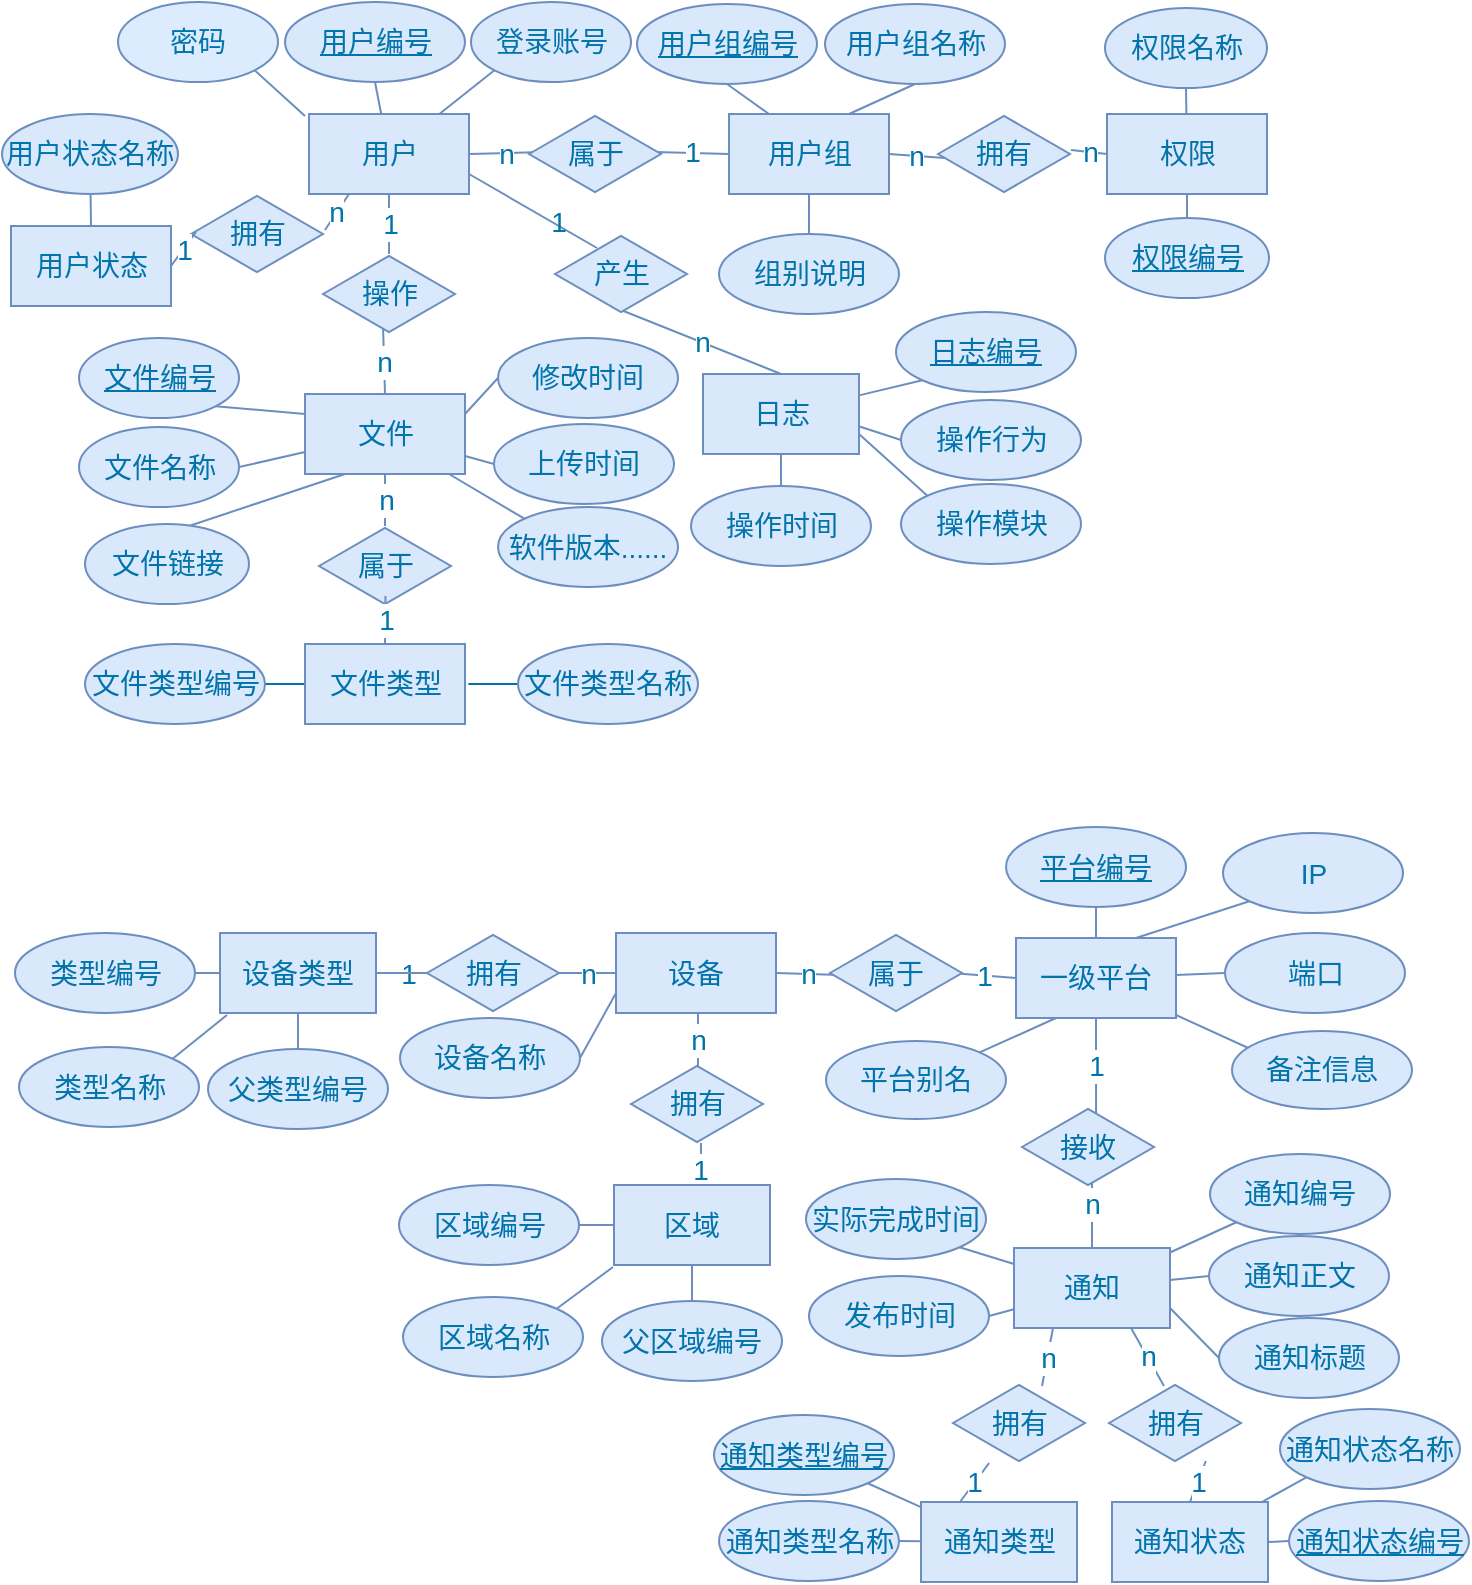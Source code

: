 <mxfile version="10.6.9" type="github"><diagram id="XDSzaD3aUFwX8V5tmFl8" name="ÃÂÃÂÃÂÃÂÃÂÃÂÃÂÃÂÃÂÃÂÃÂÃÂÃÂÃÂÃÂÃÂÃÂÃÂÃÂÃÂÃÂÃÂÃÂÃÂÃÂÃÂÃÂÃÂÃÂÃÂÃÂÃÂÃÂÃÂÃÂÃÂÃÂÃÂÃÂÃÂÃÂÃÂÃÂÃÂÃÂÃÂÃÂÃÂÃÂÃÂÃÂÃÂÃÂÃÂÃÂÃÂÃÂÃÂÃÂÃÂÃÂÃÂÃÂÃÂÃÂÃÂÃÂÃÂÃÂÃÂÃÂÃÂÃÂÃÂÃÂÃÂÃÂÃÂÃÂÃÂÃÂÃÂÃÂÃÂÃÂÃÂÃÂÃÂÃÂÃÂÃÂÃÂÃÂÃÂÃÂÃÂÃÂÃÂÃÂÃÂÃÂÃÂÃÂÃÂÃÂÃÂÃÂÃÂÃÂÃÂÃÂÃÂÃÂÃÂÃÂÃÂÃÂÃÂÃÂÃÂÃÂÃÂÃÂÃÂÃÂÃÂÃÂÃÂÃÂÃÂÃÂÃÂÃÂÃÂÃÂÃÂÃÂÃÂÃÂÃÂÃÂÃÂÃÂÃÂÃÂÃÂÃÂÃÂÃÂÃÂÃÂÃÂÃÂÃÂÃÂÃÂÃÂÃÂÃÂÃÂÃÂÃÂÃÂÃÂÃÂÃÂÃÂÃÂÃÂÃÂÃÂÃÂÃÂÃÂÃÂÃÂÃÂÃÂÃÂÃÂÃÂÃÂÃÂÃÂÃÂÃÂÃÂÃÂÃÂÃÂÃÂÃÂÃÂÃÂÃÂÃÂÃÂÃÂÃÂÃÂÃÂÃÂÃÂÃÂÃÂÃÂÃÂÃÂÃÂÃÂÃÂÃÂÃÂÃÂÃÂÃÂÃÂÃÂÃÂÃÂÃÂÃÂÃÂÃÂÃÂÃÂÃÂÃÂÃÂÃÂÃÂÃÂÃÂÃÂÃÂÃÂÃÂÃÂÃÂÃÂÃÂÃÂÃÂÃÂÃÂÃÂÃÂÃÂÃÂÃÂÃÂÃÂÃÂÃÂÃÂÃÂÃÂÃÂÃÂÃÂÃÂÃÂÃÂÃÂÃÂÃÂÃÂÃÂÃÂÃÂÃÂÃÂÃÂÃÂÃÂÃÂÃÂÃÂÃÂÃÂÃÂÃÂÃÂÃÂÃÂÃÂÃÂÃÂÃÂÃÂÃÂÃÂÃÂÃÂÃÂÃÂÃÂÃÂÃÂÃÂÃÂÃÂÃÂÃÂÃÂÃÂÃÂÃÂÃÂÃÂÃÂÃÂÃÂÃÂÃÂÃÂÃÂÃÂÃÂÃÂÃÂÃÂÃÂÃÂÃÂÃÂÃÂÃÂÃÂÃÂÃÂÃÂÃÂÃÂÃÂÃÂÃÂÃÂÃÂÃÂÃÂÃÂÃÂÃÂÃÂÃÂÃÂÃÂÃÂÃÂÃÂÃÂÃÂÃÂÃÂÃÂÃÂÃÂÃÂÃÂÃÂÃÂÃÂÃÂÃÂÃÂÃÂÃÂÃÂÃÂÃÂÃÂÃÂÃÂÃÂÃÂÃÂÃÂÃÂÃÂÃÂÃÂÃÂÃÂÃÂÃÂÃÂÃÂÃÂÃÂÃÂÃÂÃÂÃÂÃÂÃÂÃÂÃÂÃÂÃÂÃÂÃÂÃÂÃÂÃÂÃÂÃÂÃÂÃÂÃÂÃÂÃÂÃÂÃÂÃÂÃÂÃÂÃÂÃÂÃÂÃÂÃÂÃÂÃÂÃÂÃÂÃÂÃÂÃÂÃÂÃÂÃÂÃÂÃÂÃÂÃÂÃÂÃÂÃÂÃÂÃÂÃÂÃÂÃÂÃÂÃÂÃÂÃÂÃÂÃÂÃÂÃÂÃÂÃÂÃÂÃÂÃÂÃÂÃÂÃÂÃÂÃÂÃÂÃÂÃÂÃÂÃÂÃÂÃÂÃÂÃÂÃÂÃÂÃÂÃÂÃÂÃÂÃÂÃÂÃÂÃÂÃÂÃÂÃÂÃÂÃÂÃÂÃÂÃÂÃÂÃÂÃÂÃÂÃÂÃÂÃÂÃÂÃÂÃÂÃÂÃÂÃÂÃÂÃÂÃÂÃÂÃÂÃÂÃÂÃÂÃÂÃÂ§ÃÂÃÂÃÂÃÂÃÂÃÂÃÂÃÂÃÂÃÂÃÂÃÂÃÂÃÂÃÂÃÂÃÂÃÂÃÂÃÂÃÂÃÂÃÂÃÂÃÂÃÂÃÂÃÂÃÂÃÂÃÂÃÂÃÂÃÂÃÂÃÂÃÂÃÂÃÂÃÂÃÂÃÂÃÂÃÂÃÂÃÂÃÂÃÂÃÂÃÂÃÂÃÂÃÂÃÂÃÂÃÂÃÂÃÂÃÂÃÂÃÂÃÂÃÂÃÂÃÂÃÂÃÂÃÂÃÂÃÂÃÂÃÂÃÂÃÂÃÂÃÂÃÂÃÂÃÂÃÂÃÂÃÂÃÂÃÂÃÂÃÂÃÂÃÂÃÂÃÂÃÂÃÂÃÂÃÂÃÂÃÂÃÂÃÂÃÂÃÂÃÂÃÂÃÂÃÂÃÂÃÂÃÂÃÂÃÂÃÂÃÂÃÂÃÂÃÂÃÂÃÂÃÂÃÂÃÂÃÂÃÂÃÂÃÂÃÂÃÂÃÂÃÂÃÂÃÂÃÂÃÂÃÂÃÂÃÂÃÂÃÂÃÂÃÂÃÂÃÂÃÂÃÂÃÂÃÂÃÂÃÂÃÂÃÂÃÂÃÂÃÂÃÂÃÂÃÂÃÂÃÂÃÂÃÂÃÂÃÂÃÂÃÂÃÂÃÂÃÂÃÂÃÂÃÂÃÂÃÂÃÂÃÂÃÂÃÂÃÂÃÂÃÂÃÂÃÂÃÂÃÂÃÂÃÂÃÂÃÂÃÂÃÂÃÂÃÂÃÂÃÂÃÂÃÂÃÂÃÂÃÂÃÂÃÂÃÂÃÂÃÂÃÂÃÂÃÂÃÂÃÂÃÂÃÂÃÂÃÂÃÂÃÂÃÂÃÂÃÂÃÂÃÂÃÂÃÂÃÂÃÂÃÂÃÂÃÂÃÂÃÂÃÂÃÂÃÂÃÂÃÂÃÂÃÂÃÂÃÂÃÂÃÂÃÂÃÂÃÂÃÂÃÂÃÂÃÂÃÂÃÂÃÂÃÂÃÂÃÂÃÂÃÂÃÂÃÂÃÂÃÂÃÂÃÂÃÂÃÂÃÂÃÂÃÂÃÂÃÂÃÂÃÂÃÂÃÂÃÂÃÂÃÂÃÂÃÂÃÂÃÂÃÂÃÂÃÂÃÂÃÂÃÂÃÂÃÂÃÂÃÂÃÂÃÂÃÂÃÂÃÂÃÂÃÂÃÂÃÂÃÂÃÂÃÂÃÂÃÂÃÂÃÂÃÂÃÂÃÂÃÂÃÂÃÂÃÂÃÂÃÂÃÂÃÂÃÂÃÂÃÂÃÂÃÂÃÂÃÂÃÂÃÂÃÂÃÂÃÂÃÂÃÂÃÂÃÂÃÂÃÂÃÂÃÂÃÂÃÂÃÂÃÂÃÂÃÂÃÂÃÂÃÂÃÂÃÂÃÂÃÂÃÂÃÂÃÂÃÂÃÂÃÂÃÂÃÂÃÂÃÂÃÂÃÂÃÂÃÂÃÂÃÂÃÂÃÂÃÂÃÂÃÂÃÂÃÂÃÂÃÂÃÂÃÂÃÂÃÂÃÂÃÂÃÂÃÂÃÂÃÂÃÂÃÂÃÂÃÂÃÂÃÂÃÂÃÂÃÂÃÂÃÂÃÂÃÂÃÂÃÂÃÂÃÂÃÂÃÂÃÂÃÂÃÂÃÂÃÂÃÂÃÂÃÂÃÂÃÂÃÂÃÂÃÂÃÂÃÂÃÂÃÂÃÂÃÂÃÂÃÂÃÂÃÂÃÂÃÂÃÂÃÂÃÂÃÂÃÂÃÂÃÂÃÂÃÂÃÂÃÂÃÂÃÂÃÂÃÂÃÂÃÂÃÂÃÂÃÂÃÂÃÂÃÂÃÂÃÂÃÂÃÂÃÂÃÂÃÂÃÂÃÂÃÂÃÂÃÂÃÂÃÂÃÂÃÂÃÂÃÂÃÂÃÂÃÂÃÂÃÂÃÂÃÂÃÂÃÂÃÂÃÂÃÂÃÂÃÂÃÂÃÂÃÂÃÂÃÂÃÂÃÂÃÂÃÂÃÂÃÂÃÂÃÂÃÂÃÂÃÂÃÂÃÂÃÂÃÂÃÂÃÂÃÂÃÂÃÂÃÂÃÂÃÂÃÂÃÂÃÂÃÂ¬ÃÂÃÂÃÂÃÂÃÂÃÂÃÂÃÂÃÂÃÂÃÂÃÂÃÂÃÂÃÂÃÂÃÂÃÂÃÂÃÂÃÂÃÂÃÂÃÂÃÂÃÂÃÂÃÂÃÂÃÂÃÂÃÂÃÂÃÂÃÂÃÂÃÂÃÂÃÂÃÂÃÂÃÂÃÂÃÂÃÂÃÂÃÂÃÂÃÂÃÂÃÂÃÂÃÂÃÂÃÂÃÂÃÂÃÂÃÂÃÂÃÂÃÂÃÂÃÂÃÂÃÂÃÂÃÂÃÂÃÂÃÂÃÂÃÂÃÂÃÂÃÂÃÂÃÂÃÂÃÂÃÂÃÂÃÂÃÂÃÂÃÂÃÂÃÂÃÂÃÂÃÂÃÂÃÂÃÂÃÂÃÂÃÂÃÂÃÂÃÂÃÂÃÂÃÂÃÂÃÂÃÂÃÂÃÂÃÂÃÂÃÂÃÂÃÂÃÂÃÂÃÂÃÂÃÂÃÂÃÂÃÂÃÂÃÂÃÂÃÂÃÂÃÂÃÂÃÂÃÂÃÂÃÂÃÂÃÂÃÂÃÂÃÂÃÂÃÂÃÂÃÂÃÂÃÂÃÂÃÂÃÂÃÂÃÂÃÂÃÂÃÂÃÂÃÂÃÂÃÂÃÂÃÂÃÂÃÂÃÂÃÂÃÂÃÂÃÂÃÂÃÂÃÂÃÂÃÂÃÂÃÂÃÂÃÂÃÂÃÂÃÂÃÂÃÂÃÂÃÂÃÂÃÂÃÂÃÂÃÂÃÂÃÂÃÂÃÂÃÂÃÂÃÂÃÂÃÂÃÂÃÂÃÂÃÂÃÂÃÂÃÂÃÂÃÂÃÂÃÂÃÂÃÂÃÂÃÂÃÂÃÂÃÂÃÂÃÂÃÂÃÂÃÂÃÂÃÂÃÂÃÂÃÂÃÂÃÂÃÂÃÂÃÂÃÂÃÂÃÂÃÂÃÂÃÂÃÂÃÂÃÂÃÂÃÂÃÂÃÂÃÂÃÂÃÂÃÂÃÂÃÂÃÂÃÂÃÂÃÂÃÂÃÂÃÂÃÂÃÂÃÂÃÂÃÂÃÂÃÂÃÂÃÂÃÂÃÂÃÂÃÂÃÂÃÂÃÂÃÂÃÂÃÂÃÂÃÂÃÂÃÂÃÂÃÂÃÂÃÂÃÂÃÂÃÂÃÂÃÂÃÂÃÂÃÂÃÂÃÂÃÂÃÂÃÂÃÂÃÂÃÂÃÂÃÂÃÂÃÂÃÂÃÂÃÂÃÂÃÂÃÂÃÂÃÂÃÂÃÂÃÂÃÂÃÂÃÂÃÂÃÂÃÂÃÂÃÂÃÂÃÂÃÂÃÂÃÂÃÂÃÂÃÂÃÂÃÂÃÂÃÂÃÂÃÂÃÂÃÂÃÂÃÂÃÂÃÂÃÂÃÂÃÂÃÂÃÂÃÂÃÂÃÂÃÂÃÂÃÂÃÂÃÂÃÂÃÂÃÂÃÂÃÂÃÂÃÂÃÂÃÂÃÂÃÂÃÂÃÂÃÂÃÂÃÂÃÂÃÂÃÂÃÂÃÂÃÂÃÂÃÂÃÂÃÂÃÂÃÂÃÂÃÂÃÂÃÂÃÂÃÂÃÂÃÂÃÂÃÂÃÂÃÂÃÂÃÂÃÂÃÂÃÂÃÂÃÂÃÂÃÂÃÂÃÂÃÂÃÂÃÂÃÂÃÂÃÂÃÂÃÂÃÂÃÂÃÂÃÂÃÂÃÂÃÂÃÂÃÂÃÂÃÂÃÂÃÂÃÂÃÂÃÂÃÂÃÂÃÂÃÂÃÂÃÂÃÂÃÂÃÂÃÂÃÂÃÂÃÂÃÂÃÂÃÂÃÂÃÂÃÂÃÂÃÂÃÂÃÂÃÂÃÂÃÂÃÂÃÂÃÂÃÂÃÂÃÂÃÂÃÂÃÂÃÂÃÂÃÂÃÂÃÂÃÂÃÂÃÂÃÂÃÂÃÂÃÂÃÂÃÂÃÂÃÂÃÂÃÂÃÂÃÂÃÂÃÂÃÂÃÂÃÂÃÂÃÂÃÂÃÂÃÂÃÂÃÂÃÂÃÂÃÂÃÂÃÂÃÂÃÂÃÂÃÂÃÂÃÂÃÂÃÂÃÂÃÂÃÂÃÂÃÂ¬ 1 ÃÂÃÂÃÂÃÂÃÂÃÂÃÂÃÂÃÂÃÂÃÂÃÂÃÂÃÂÃÂÃÂÃÂÃÂÃÂÃÂÃÂÃÂÃÂÃÂÃÂÃÂÃÂÃÂÃÂÃÂÃÂÃÂÃÂÃÂÃÂÃÂÃÂÃÂÃÂÃÂÃÂÃÂÃÂÃÂÃÂÃÂÃÂÃÂÃÂÃÂÃÂÃÂÃÂÃÂÃÂÃÂÃÂÃÂÃÂÃÂÃÂÃÂÃÂÃÂÃÂÃÂÃÂÃÂÃÂÃÂÃÂÃÂÃÂÃÂÃÂÃÂÃÂÃÂÃÂÃÂÃÂÃÂÃÂÃÂÃÂÃÂÃÂÃÂÃÂÃÂÃÂÃÂÃÂÃÂÃÂÃÂÃÂÃÂÃÂÃÂÃÂÃÂÃÂÃÂÃÂÃÂÃÂÃÂÃÂÃÂÃÂÃÂÃÂÃÂÃÂÃÂÃÂÃÂÃÂÃÂÃÂÃÂÃÂÃÂÃÂÃÂÃÂÃÂÃÂÃÂÃÂÃÂÃÂÃÂÃÂÃÂÃÂÃÂÃÂÃÂÃÂÃÂÃÂÃÂÃÂÃÂÃÂÃÂÃÂÃÂÃÂÃÂÃÂÃÂÃÂÃÂÃÂÃÂÃÂÃÂÃÂÃÂÃÂÃÂÃÂÃÂÃÂÃÂÃÂÃÂÃÂÃÂÃÂÃÂÃÂÃÂÃÂÃÂÃÂÃÂÃÂÃÂÃÂÃÂÃÂÃÂÃÂÃÂÃÂÃÂÃÂÃÂÃÂÃÂÃÂÃÂÃÂÃÂÃÂÃÂÃÂÃÂÃÂÃÂÃÂÃÂÃÂÃÂÃÂÃÂÃÂÃÂÃÂÃÂÃÂÃÂÃÂÃÂÃÂÃÂÃÂÃÂÃÂÃÂÃÂÃÂÃÂÃÂÃÂÃÂÃÂÃÂÃÂÃÂÃÂÃÂÃÂÃÂÃÂÃÂÃÂÃÂÃÂÃÂÃÂÃÂÃÂÃÂÃÂÃÂÃÂÃÂÃÂÃÂÃÂÃÂÃÂÃÂÃÂÃÂÃÂÃÂÃÂÃÂÃÂÃÂÃÂÃÂÃÂÃÂÃÂÃÂÃÂÃÂÃÂÃÂÃÂÃÂÃÂÃÂÃÂÃÂÃÂÃÂÃÂÃÂÃÂÃÂÃÂÃÂÃÂÃÂÃÂÃÂÃÂÃÂÃÂÃÂÃÂÃÂÃÂÃÂÃÂÃÂÃÂÃÂÃÂÃÂÃÂÃÂÃÂÃÂÃÂÃÂÃÂÃÂÃÂÃÂÃÂÃÂÃÂÃÂÃÂÃÂÃÂÃÂÃÂÃÂÃÂÃÂÃÂÃÂÃÂÃÂÃÂÃÂÃÂÃÂÃÂÃÂÃÂÃÂÃÂÃÂÃÂÃÂÃÂÃÂÃÂÃÂÃÂÃÂÃÂÃÂÃÂÃÂÃÂÃÂÃÂÃÂÃÂÃÂÃÂÃÂÃÂÃÂÃÂÃÂÃÂÃÂÃÂÃÂÃÂÃÂÃÂÃÂÃÂÃÂÃÂÃÂÃÂÃÂÃÂÃÂÃÂÃÂÃÂÃÂÃÂÃÂÃÂÃÂÃÂÃÂÃÂÃÂÃÂÃÂÃÂÃÂÃÂÃÂÃÂÃÂÃÂÃÂÃÂÃÂÃÂÃÂÃÂÃÂÃÂÃÂÃÂÃÂÃÂÃÂÃÂÃÂÃÂÃÂÃÂÃÂÃÂÃÂÃÂÃÂÃÂÃÂÃÂÃÂÃÂÃÂÃÂÃÂÃÂÃÂÃÂÃÂÃÂÃÂÃÂÃÂÃÂÃÂÃÂÃÂÃÂÃÂÃÂÃÂÃÂÃÂÃÂÃÂÃÂÃÂÃÂÃÂÃÂÃÂÃÂÃÂÃÂÃÂÃÂÃÂÃÂÃÂÃÂÃÂÃÂÃÂÃÂÃÂÃÂÃÂÃÂÃÂÃÂÃÂÃÂÃÂÃÂÃÂÃÂÃÂÃÂÃÂÃÂÃÂÃÂÃÂÃÂÃÂÃÂÃÂÃÂÃÂÃÂÃÂÃÂÃÂÃÂÃÂÃÂÃÂÃÂÃÂÃÂÃÂ©ÃÂÃÂÃÂÃÂÃÂÃÂÃÂÃÂÃÂÃÂÃÂÃÂÃÂÃÂÃÂÃÂÃÂÃÂÃÂÃÂÃÂÃÂÃÂÃÂÃÂÃÂÃÂÃÂÃÂÃÂÃÂÃÂÃÂÃÂÃÂÃÂÃÂÃÂÃÂÃÂÃÂÃÂÃÂÃÂÃÂÃÂÃÂÃÂÃÂÃÂÃÂÃÂÃÂÃÂÃÂÃÂÃÂÃÂÃÂÃÂÃÂÃÂÃÂÃÂÃÂÃÂÃÂÃÂÃÂÃÂÃÂÃÂÃÂÃÂÃÂÃÂÃÂÃÂÃÂÃÂÃÂÃÂÃÂÃÂÃÂÃÂÃÂÃÂÃÂÃÂÃÂÃÂÃÂÃÂÃÂÃÂÃÂÃÂÃÂÃÂÃÂÃÂÃÂÃÂÃÂÃÂÃÂÃÂÃÂÃÂÃÂÃÂÃÂÃÂÃÂÃÂÃÂÃÂÃÂÃÂÃÂÃÂÃÂÃÂÃÂÃÂÃÂÃÂÃÂÃÂÃÂÃÂÃÂÃÂÃÂÃÂÃÂÃÂÃÂÃÂÃÂÃÂÃÂÃÂÃÂÃÂÃÂÃÂÃÂÃÂÃÂÃÂÃÂÃÂÃÂÃÂÃÂÃÂÃÂÃÂÃÂÃÂÃÂÃÂÃÂÃÂÃÂÃÂÃÂÃÂÃÂÃÂÃÂÃÂÃÂÃÂÃÂÃÂÃÂÃÂÃÂÃÂÃÂÃÂÃÂÃÂÃÂÃÂÃÂÃÂÃÂÃÂÃÂÃÂÃÂÃÂÃÂÃÂÃÂÃÂÃÂÃÂÃÂÃÂÃÂÃÂÃÂÃÂÃÂÃÂÃÂÃÂÃÂÃÂÃÂÃÂÃÂÃÂÃÂÃÂÃÂÃÂÃÂÃÂÃÂÃÂÃÂÃÂÃÂÃÂÃÂÃÂÃÂÃÂÃÂÃÂÃÂÃÂÃÂÃÂÃÂÃÂÃÂÃÂÃÂÃÂÃÂÃÂÃÂÃÂÃÂÃÂÃÂÃÂÃÂÃÂÃÂÃÂÃÂÃÂÃÂÃÂÃÂÃÂÃÂÃÂÃÂÃÂÃÂÃÂÃÂÃÂÃÂÃÂÃÂÃÂÃÂÃÂÃÂÃÂÃÂÃÂÃÂÃÂÃÂÃÂÃÂÃÂÃÂÃÂÃÂÃÂÃÂÃÂÃÂÃÂÃÂÃÂÃÂÃÂÃÂÃÂÃÂÃÂÃÂÃÂÃÂÃÂÃÂÃÂÃÂÃÂÃÂÃÂÃÂÃÂÃÂÃÂÃÂÃÂÃÂÃÂÃÂÃÂÃÂÃÂÃÂÃÂÃÂÃÂÃÂÃÂÃÂÃÂÃÂÃÂÃÂÃÂÃÂÃÂÃÂÃÂÃÂÃÂÃÂÃÂÃÂÃÂÃÂÃÂÃÂÃÂÃÂÃÂÃÂÃÂÃÂÃÂÃÂÃÂÃÂÃÂÃÂÃÂÃÂÃÂÃÂÃÂÃÂÃÂÃÂÃÂÃÂÃÂÃÂÃÂÃÂÃÂÃÂÃÂÃÂÃÂÃÂÃÂÃÂÃÂÃÂÃÂÃÂÃÂÃÂÃÂÃÂÃÂÃÂÃÂÃÂÃÂÃÂÃÂÃÂÃÂÃÂÃÂÃÂÃÂÃÂÃÂÃÂÃÂÃÂÃÂÃÂÃÂÃÂÃÂÃÂÃÂÃÂÃÂÃÂÃÂÃÂÃÂÃÂÃÂÃÂÃÂÃÂÃÂÃÂÃÂÃÂÃÂÃÂÃÂÃÂÃÂÃÂÃÂÃÂÃÂÃÂÃÂÃÂÃÂÃÂÃÂÃÂÃÂÃÂÃÂÃÂÃÂÃÂÃÂÃÂÃÂÃÂÃÂÃÂÃÂÃÂÃÂÃÂÃÂÃÂÃÂÃÂÃÂÃÂÃÂÃÂÃÂÃÂÃÂÃÂÃÂÃÂÃÂÃÂÃÂÃÂÃÂÃÂÃÂÃÂÃÂÃÂÃÂÃÂÃÂÃÂÃÂÃÂÃÂÃÂÃÂÃÂÃÂÃÂÃÂÃÂÃÂÃÂÃÂÃÂÃÂÃÂÃÂÃÂÃÂ¡ÃÂÃÂÃÂÃÂÃÂÃÂÃÂÃÂÃÂÃÂÃÂÃÂÃÂÃÂÃÂÃÂÃÂÃÂÃÂÃÂÃÂÃÂÃÂÃÂÃÂÃÂÃÂÃÂÃÂÃÂÃÂÃÂÃÂÃÂÃÂÃÂÃÂÃÂÃÂÃÂÃÂÃÂÃÂÃÂÃÂÃÂÃÂÃÂÃÂÃÂÃÂÃÂÃÂÃÂÃÂÃÂÃÂÃÂÃÂÃÂÃÂÃÂÃÂÃÂÃÂÃÂÃÂÃÂÃÂÃÂÃÂÃÂÃÂÃÂÃÂÃÂÃÂÃÂÃÂÃÂÃÂÃÂÃÂÃÂÃÂÃÂÃÂÃÂÃÂÃÂÃÂÃÂÃÂÃÂÃÂÃÂÃÂÃÂÃÂÃÂÃÂÃÂÃÂÃÂÃÂÃÂÃÂÃÂÃÂÃÂÃÂÃÂÃÂÃÂÃÂÃÂÃÂÃÂÃÂÃÂÃÂÃÂÃÂÃÂÃÂÃÂÃÂÃÂÃÂÃÂÃÂÃÂÃÂÃÂÃÂÃÂÃÂÃÂÃÂÃÂÃÂÃÂÃÂÃÂÃÂÃÂÃÂÃÂÃÂÃÂÃÂÃÂÃÂÃÂÃÂÃÂÃÂÃÂÃÂÃÂÃÂÃÂÃÂÃÂÃÂÃÂÃÂÃÂÃÂÃÂÃÂÃÂÃÂÃÂÃÂÃÂÃÂÃÂÃÂÃÂÃÂÃÂÃÂÃÂÃÂÃÂÃÂÃÂÃÂÃÂÃÂÃÂÃÂÃÂÃÂÃÂÃÂÃÂÃÂÃÂÃÂÃÂÃÂÃÂÃÂÃÂÃÂÃÂÃÂÃÂÃÂÃÂÃÂÃÂÃÂÃÂÃÂÃÂÃÂÃÂÃÂÃÂÃÂÃÂÃÂÃÂÃÂÃÂÃÂÃÂÃÂÃÂÃÂÃÂÃÂÃÂÃÂÃÂÃÂÃÂÃÂÃÂÃÂÃÂÃÂÃÂÃÂÃÂÃÂÃÂÃÂÃÂÃÂÃÂÃÂÃÂÃÂÃÂÃÂÃÂÃÂÃÂÃÂÃÂÃÂÃÂÃÂÃÂÃÂÃÂÃÂÃÂÃÂÃÂÃÂÃÂÃÂÃÂÃÂÃÂÃÂÃÂÃÂÃÂÃÂÃÂÃÂÃÂÃÂÃÂÃÂÃÂÃÂÃÂÃÂÃÂÃÂÃÂÃÂÃÂÃÂÃÂÃÂÃÂÃÂÃÂÃÂÃÂÃÂÃÂÃÂÃÂÃÂÃÂÃÂÃÂÃÂÃÂÃÂÃÂÃÂÃÂÃÂÃÂÃÂÃÂÃÂÃÂÃÂÃÂÃÂÃÂÃÂÃÂÃÂÃÂÃÂÃÂÃÂÃÂÃÂÃÂÃÂÃÂÃÂÃÂÃÂÃÂÃÂÃÂÃÂÃÂÃÂÃÂÃÂÃÂÃÂÃÂÃÂÃÂÃÂÃÂÃÂÃÂÃÂÃÂÃÂÃÂÃÂÃÂÃÂÃÂÃÂÃÂÃÂÃÂÃÂÃÂÃÂÃÂÃÂÃÂÃÂÃÂÃÂÃÂÃÂÃÂÃÂÃÂÃÂÃÂÃÂÃÂÃÂÃÂÃÂÃÂÃÂÃÂÃÂÃÂÃÂÃÂÃÂÃÂÃÂÃÂÃÂÃÂÃÂÃÂÃÂÃÂÃÂÃÂÃÂÃÂÃÂÃÂÃÂÃÂÃÂÃÂÃÂÃÂÃÂÃÂÃÂÃÂÃÂÃÂÃÂÃÂÃÂÃÂÃÂÃÂÃÂÃÂÃÂÃÂÃÂÃÂÃÂÃÂÃÂÃÂÃÂÃÂÃÂÃÂÃÂÃÂÃÂÃÂÃÂÃÂÃÂÃÂÃÂÃÂÃÂÃÂÃÂÃÂÃÂÃÂÃÂÃÂÃÂÃÂÃÂÃÂÃÂÃÂÃÂÃÂÃÂÃÂÃÂÃÂÃÂÃÂÃÂÃÂÃÂÃÂÃÂÃÂÃÂÃÂÃÂÃÂÃÂÃÂÃÂÃÂÃÂÃÂÃÂÃÂÃÂÃÂÃÂÃÂÃÂÃÂÃÂÃÂÃÂÃÂµ"><mxGraphModel dx="1257" dy="727" grid="0" gridSize="10" guides="1" tooltips="1" connect="1" arrows="1" fold="1" page="1" pageScale="1" pageWidth="850" pageHeight="1100" math="0" shadow="0"><root><mxCell id="0"/><mxCell id="1" parent="0"/><mxCell id="Ntj5KFJBFdL7R5sMIQCZ-3" value="拥有" style="html=1;whiteSpace=wrap;aspect=fixed;shape=isoRectangle;fontSize=14;rounded=0;strokeColor=#6c8ebf;fillColor=#dae8fc;fontColor=#0174AB;" parent="1" vertex="1"><mxGeometry x="116.5" y="240" width="66" height="40" as="geometry"/></mxCell><mxCell id="hP7_2OMjeMuY4MbhYQPh-15" value="n" style="edgeStyle=none;rounded=0;orthogonalLoop=1;jettySize=auto;html=1;exitX=1;exitY=0.5;exitDx=0;exitDy=0;entryX=0.106;entryY=0.475;entryDx=0;entryDy=0;entryPerimeter=0;endArrow=none;fontSize=14;strokeColor=#6c8ebf;fillColor=#dae8fc;fontColor=#0174AB;" parent="1" source="hP7_2OMjeMuY4MbhYQPh-2" target="hP7_2OMjeMuY4MbhYQPh-14" edge="1"><mxGeometry relative="1" as="geometry"/></mxCell><mxCell id="hP7_2OMjeMuY4MbhYQPh-82" value="1" style="edgeStyle=none;rounded=0;orthogonalLoop=1;jettySize=auto;html=1;exitX=0.5;exitY=1;exitDx=0;exitDy=0;endArrow=none;fontSize=14;strokeColor=#6c8ebf;fillColor=#dae8fc;fontColor=#0174AB;" parent="1" source="hP7_2OMjeMuY4MbhYQPh-2" target="hP7_2OMjeMuY4MbhYQPh-79" edge="1"><mxGeometry relative="1" as="geometry"/></mxCell><mxCell id="hP7_2OMjeMuY4MbhYQPh-106" style="edgeStyle=none;rounded=0;orthogonalLoop=1;jettySize=auto;html=1;exitX=1;exitY=0.75;exitDx=0;exitDy=0;entryX=0.318;entryY=0.175;entryDx=0;entryDy=0;entryPerimeter=0;endArrow=none;fontSize=14;strokeColor=#6c8ebf;fillColor=#dae8fc;fontColor=#0174AB;" parent="1" source="hP7_2OMjeMuY4MbhYQPh-2" target="hP7_2OMjeMuY4MbhYQPh-91" edge="1"><mxGeometry relative="1" as="geometry"/></mxCell><mxCell id="hP7_2OMjeMuY4MbhYQPh-108" value="1" style="text;html=1;resizable=0;points=[];align=center;verticalAlign=middle;fontSize=14;rounded=0;strokeColor=#6c8ebf;fillColor=#dae8fc;fontColor=#0174AB;" parent="hP7_2OMjeMuY4MbhYQPh-106" vertex="1" connectable="0"><mxGeometry x="0.349" y="2" relative="1" as="geometry"><mxPoint as="offset"/></mxGeometry></mxCell><mxCell id="Ntj5KFJBFdL7R5sMIQCZ-5" value="n" style="edgeStyle=none;rounded=0;orthogonalLoop=1;jettySize=auto;html=1;exitX=0.25;exitY=1;exitDx=0;exitDy=0;entryX=1.015;entryY=0.45;entryDx=0;entryDy=0;entryPerimeter=0;endArrow=none;fontSize=14;strokeColor=#6c8ebf;fillColor=#dae8fc;fontColor=#0174AB;" parent="1" source="hP7_2OMjeMuY4MbhYQPh-2" target="Ntj5KFJBFdL7R5sMIQCZ-3" edge="1"><mxGeometry relative="1" as="geometry"/></mxCell><mxCell id="hP7_2OMjeMuY4MbhYQPh-2" value="用户" style="rounded=0;whiteSpace=wrap;html=1;fontSize=14;strokeColor=#6c8ebf;fillColor=#dae8fc;fontColor=#0174AB;" parent="1" vertex="1"><mxGeometry x="175.5" y="200" width="80" height="40" as="geometry"/></mxCell><mxCell id="Ntj5KFJBFdL7R5sMIQCZ-13" style="edgeStyle=none;rounded=0;orthogonalLoop=1;jettySize=auto;html=1;exitX=0;exitY=1;exitDx=0;exitDy=0;endArrow=none;fontSize=14;strokeColor=#6c8ebf;fillColor=#dae8fc;fontColor=#0174AB;" parent="1" source="hP7_2OMjeMuY4MbhYQPh-3" target="hP7_2OMjeMuY4MbhYQPh-2" edge="1"><mxGeometry relative="1" as="geometry"/></mxCell><mxCell id="hP7_2OMjeMuY4MbhYQPh-3" value="登录账号" style="ellipse;whiteSpace=wrap;html=1;fontSize=14;rounded=0;strokeColor=#6c8ebf;fillColor=#dae8fc;fontColor=#0174AB;" parent="1" vertex="1"><mxGeometry x="256.5" y="144" width="80" height="40" as="geometry"/></mxCell><mxCell id="Ntj5KFJBFdL7R5sMIQCZ-14" style="edgeStyle=none;rounded=0;orthogonalLoop=1;jettySize=auto;html=1;exitX=1;exitY=1;exitDx=0;exitDy=0;endArrow=none;fontSize=14;strokeColor=#6c8ebf;fillColor=#dae8fc;fontColor=#0174AB;" parent="1" source="hP7_2OMjeMuY4MbhYQPh-4" edge="1"><mxGeometry relative="1" as="geometry"><mxPoint x="173.5" y="201" as="targetPoint"/></mxGeometry></mxCell><mxCell id="hP7_2OMjeMuY4MbhYQPh-4" value="密码" style="ellipse;whiteSpace=wrap;html=1;fontSize=14;rounded=0;strokeColor=#6c8ebf;fillColor=#DDEBFF;gradientColor=none;fontColor=#0174AB;" parent="1" vertex="1"><mxGeometry x="80" y="144" width="80" height="40" as="geometry"/></mxCell><mxCell id="hP7_2OMjeMuY4MbhYQPh-17" value="1" style="edgeStyle=none;rounded=0;orthogonalLoop=1;jettySize=auto;html=1;exitX=0;exitY=0.5;exitDx=0;exitDy=0;entryX=0.955;entryY=0.475;entryDx=0;entryDy=0;entryPerimeter=0;endArrow=none;fontSize=14;strokeColor=#6c8ebf;fillColor=#dae8fc;fontColor=#0174AB;" parent="1" source="hP7_2OMjeMuY4MbhYQPh-11" target="hP7_2OMjeMuY4MbhYQPh-14" edge="1"><mxGeometry relative="1" as="geometry"/></mxCell><mxCell id="hP7_2OMjeMuY4MbhYQPh-31" value="n" style="edgeStyle=none;rounded=0;orthogonalLoop=1;jettySize=auto;html=1;exitX=1;exitY=0.5;exitDx=0;exitDy=0;entryX=0.053;entryY=0.55;entryDx=0;entryDy=0;entryPerimeter=0;endArrow=none;fontSize=14;strokeColor=#6c8ebf;fillColor=#dae8fc;fontColor=#0174AB;" parent="1" source="hP7_2OMjeMuY4MbhYQPh-11" target="hP7_2OMjeMuY4MbhYQPh-28" edge="1"><mxGeometry relative="1" as="geometry"/></mxCell><mxCell id="hP7_2OMjeMuY4MbhYQPh-11" value="用户组" style="rounded=0;whiteSpace=wrap;html=1;fontSize=14;strokeColor=#6c8ebf;fillColor=#dae8fc;fontColor=#0174AB;" parent="1" vertex="1"><mxGeometry x="385.5" y="200" width="80" height="40" as="geometry"/></mxCell><mxCell id="hP7_2OMjeMuY4MbhYQPh-14" value="属于" style="html=1;whiteSpace=wrap;aspect=fixed;shape=isoRectangle;fontSize=14;rounded=0;strokeColor=#6c8ebf;fillColor=#dae8fc;fontColor=#0174AB;" parent="1" vertex="1"><mxGeometry x="285.5" y="200" width="66" height="40" as="geometry"/></mxCell><mxCell id="hP7_2OMjeMuY4MbhYQPh-21" style="edgeStyle=none;rounded=0;orthogonalLoop=1;jettySize=auto;html=1;exitX=0.5;exitY=1;exitDx=0;exitDy=0;entryX=0.25;entryY=0;entryDx=0;entryDy=0;endArrow=none;fontSize=14;strokeColor=#6c8ebf;fillColor=#dae8fc;fontColor=#0174AB;" parent="1" source="hP7_2OMjeMuY4MbhYQPh-18" target="hP7_2OMjeMuY4MbhYQPh-11" edge="1"><mxGeometry relative="1" as="geometry"/></mxCell><mxCell id="hP7_2OMjeMuY4MbhYQPh-18" value="&lt;u style=&quot;font-size: 14px&quot;&gt;用户组编号&lt;/u&gt;" style="ellipse;whiteSpace=wrap;html=1;fontSize=14;rounded=0;strokeColor=#6c8ebf;fillColor=#dae8fc;fontColor=#0174AB;" parent="1" vertex="1"><mxGeometry x="339.5" y="145" width="90" height="40" as="geometry"/></mxCell><mxCell id="hP7_2OMjeMuY4MbhYQPh-22" style="edgeStyle=none;rounded=0;orthogonalLoop=1;jettySize=auto;html=1;exitX=0.5;exitY=1;exitDx=0;exitDy=0;entryX=0.75;entryY=0;entryDx=0;entryDy=0;endArrow=none;fontSize=14;strokeColor=#6c8ebf;fillColor=#dae8fc;fontColor=#0174AB;" parent="1" source="hP7_2OMjeMuY4MbhYQPh-20" target="hP7_2OMjeMuY4MbhYQPh-11" edge="1"><mxGeometry relative="1" as="geometry"/></mxCell><mxCell id="hP7_2OMjeMuY4MbhYQPh-20" value="用户组名称" style="ellipse;whiteSpace=wrap;html=1;fontSize=14;rounded=0;strokeColor=#6c8ebf;fillColor=#dae8fc;fontColor=#0174AB;" parent="1" vertex="1"><mxGeometry x="433.5" y="145" width="90" height="40" as="geometry"/></mxCell><mxCell id="hP7_2OMjeMuY4MbhYQPh-34" value="n" style="edgeStyle=none;rounded=0;orthogonalLoop=1;jettySize=auto;html=1;exitX=0;exitY=0.5;exitDx=0;exitDy=0;entryX=1.008;entryY=0.45;entryDx=0;entryDy=0;entryPerimeter=0;endArrow=none;fontSize=14;strokeColor=#6c8ebf;fillColor=#dae8fc;fontColor=#0174AB;" parent="1" source="hP7_2OMjeMuY4MbhYQPh-23" target="hP7_2OMjeMuY4MbhYQPh-28" edge="1"><mxGeometry relative="1" as="geometry"/></mxCell><mxCell id="hP7_2OMjeMuY4MbhYQPh-23" value="权限" style="rounded=0;whiteSpace=wrap;html=1;fontSize=14;strokeColor=#6c8ebf;fillColor=#dae8fc;fontColor=#0174AB;" parent="1" vertex="1"><mxGeometry x="574.5" y="200" width="80" height="40" as="geometry"/></mxCell><mxCell id="Ntj5KFJBFdL7R5sMIQCZ-15" style="edgeStyle=none;rounded=0;orthogonalLoop=1;jettySize=auto;html=1;exitX=0.5;exitY=1;exitDx=0;exitDy=0;endArrow=none;fontSize=14;strokeColor=#6c8ebf;fillColor=#dae8fc;fontColor=#0174AB;" parent="1" source="hP7_2OMjeMuY4MbhYQPh-24" target="hP7_2OMjeMuY4MbhYQPh-23" edge="1"><mxGeometry relative="1" as="geometry"/></mxCell><mxCell id="hP7_2OMjeMuY4MbhYQPh-24" value="&lt;u style=&quot;font-size: 14px;&quot;&gt;权限编号&lt;/u&gt;" style="ellipse;whiteSpace=wrap;html=1;fontSize=14;rounded=0;strokeColor=#6c8ebf;fillColor=#dae8fc;fontColor=#0174AB;" parent="1" vertex="1"><mxGeometry x="573.5" y="252" width="82" height="40" as="geometry"/></mxCell><mxCell id="hP7_2OMjeMuY4MbhYQPh-27" style="edgeStyle=none;rounded=0;orthogonalLoop=1;jettySize=auto;html=1;exitX=0.5;exitY=1;exitDx=0;exitDy=0;endArrow=none;fontSize=14;strokeColor=#6c8ebf;fillColor=#dae8fc;fontColor=#0174AB;" parent="1" source="hP7_2OMjeMuY4MbhYQPh-25" target="hP7_2OMjeMuY4MbhYQPh-23" edge="1"><mxGeometry relative="1" as="geometry"/></mxCell><mxCell id="hP7_2OMjeMuY4MbhYQPh-25" value="权限名称" style="ellipse;whiteSpace=wrap;html=1;fontSize=14;rounded=0;strokeColor=#6c8ebf;fillColor=#dae8fc;fontColor=#0174AB;" parent="1" vertex="1"><mxGeometry x="573.5" y="147" width="81" height="40" as="geometry"/></mxCell><mxCell id="hP7_2OMjeMuY4MbhYQPh-28" value="拥有" style="html=1;whiteSpace=wrap;aspect=fixed;shape=isoRectangle;fontSize=14;rounded=0;strokeColor=#6c8ebf;fillColor=#dae8fc;fontColor=#0174AB;" parent="1" vertex="1"><mxGeometry x="490" y="200" width="66" height="40" as="geometry"/></mxCell><mxCell id="hP7_2OMjeMuY4MbhYQPh-51" value="n" style="edgeStyle=none;rounded=0;orthogonalLoop=1;jettySize=auto;html=1;exitX=1;exitY=0.5;exitDx=0;exitDy=0;entryX=0.083;entryY=0.525;entryDx=0;entryDy=0;entryPerimeter=0;endArrow=none;fontSize=14;strokeColor=#6c8ebf;fillColor=#dae8fc;fontColor=#0174AB;" parent="1" source="hP7_2OMjeMuY4MbhYQPh-35" target="hP7_2OMjeMuY4MbhYQPh-46" edge="1"><mxGeometry relative="1" as="geometry"/></mxCell><mxCell id="Vd0oP05xQVPYgFfmYe3G-6" value="n" style="edgeStyle=orthogonalEdgeStyle;rounded=0;orthogonalLoop=1;jettySize=auto;html=1;exitX=0.5;exitY=1;exitDx=0;exitDy=0;endArrow=none;fontSize=14;strokeColor=#6c8ebf;fillColor=#dae8fc;fontColor=#0174AB;" parent="1" source="hP7_2OMjeMuY4MbhYQPh-35" edge="1"><mxGeometry relative="1" as="geometry"><mxPoint x="370" y="677" as="targetPoint"/></mxGeometry></mxCell><mxCell id="U-jlq5YdiMdFHVOGbuQI-16" value="n" style="edgeStyle=none;rounded=0;orthogonalLoop=1;jettySize=auto;html=1;exitX=0;exitY=0.5;exitDx=0;exitDy=0;entryX=0.985;entryY=0.5;entryDx=0;entryDy=0;entryPerimeter=0;endArrow=none;fontSize=14;strokeColor=#6c8ebf;fillColor=#dae8fc;fontColor=#0174AB;" parent="1" source="hP7_2OMjeMuY4MbhYQPh-35" target="U-jlq5YdiMdFHVOGbuQI-12" edge="1"><mxGeometry relative="1" as="geometry"/></mxCell><mxCell id="hP7_2OMjeMuY4MbhYQPh-35" value="设备" style="rounded=0;whiteSpace=wrap;html=1;fontSize=14;strokeColor=#6c8ebf;fillColor=#dae8fc;fontColor=#0174AB;" parent="1" vertex="1"><mxGeometry x="329" y="609.5" width="80" height="40" as="geometry"/></mxCell><mxCell id="hP7_2OMjeMuY4MbhYQPh-50" value="1" style="edgeStyle=none;rounded=0;orthogonalLoop=1;jettySize=auto;html=1;exitX=0;exitY=0.5;exitDx=0;exitDy=0;entryX=0.917;entryY=0.5;entryDx=0;entryDy=0;entryPerimeter=0;endArrow=none;fontSize=14;strokeColor=#6c8ebf;fillColor=#dae8fc;fontColor=#0174AB;" parent="1" source="hP7_2OMjeMuY4MbhYQPh-36" target="hP7_2OMjeMuY4MbhYQPh-46" edge="1"><mxGeometry relative="1" as="geometry"/></mxCell><mxCell id="Ntj5KFJBFdL7R5sMIQCZ-25" value="1" style="edgeStyle=none;rounded=0;orthogonalLoop=1;jettySize=auto;html=1;exitX=0.5;exitY=1;exitDx=0;exitDy=0;entryX=0.561;entryY=0.113;entryDx=0;entryDy=0;entryPerimeter=0;endArrow=none;fontSize=14;strokeColor=#6c8ebf;fillColor=#dae8fc;fontColor=#0174AB;" parent="1" source="hP7_2OMjeMuY4MbhYQPh-36" target="kAeRaZRxg1hSXWvqj-4N-21" edge="1"><mxGeometry relative="1" as="geometry"/></mxCell><mxCell id="hP7_2OMjeMuY4MbhYQPh-36" value="一级平台" style="rounded=0;whiteSpace=wrap;html=1;fontSize=14;strokeColor=#6c8ebf;fillColor=#dae8fc;fontColor=#0174AB;" parent="1" vertex="1"><mxGeometry x="529" y="612" width="80" height="40" as="geometry"/></mxCell><mxCell id="QHLytg231tHWuGbKOGVH-5" style="rounded=0;orthogonalLoop=1;jettySize=auto;html=1;exitX=1;exitY=0.5;exitDx=0;exitDy=0;entryX=0;entryY=0.75;entryDx=0;entryDy=0;endArrow=none;fontSize=14;strokeColor=#6c8ebf;fillColor=#dae8fc;fontColor=#0174AB;" parent="1" source="hP7_2OMjeMuY4MbhYQPh-37" target="hP7_2OMjeMuY4MbhYQPh-35" edge="1"><mxGeometry relative="1" as="geometry"/></mxCell><mxCell id="hP7_2OMjeMuY4MbhYQPh-37" value="设备名称" style="ellipse;whiteSpace=wrap;html=1;fontSize=14;rounded=0;strokeColor=#6c8ebf;fillColor=#dae8fc;fontColor=#0174AB;" parent="1" vertex="1"><mxGeometry x="221" y="652" width="90" height="40" as="geometry"/></mxCell><mxCell id="hP7_2OMjeMuY4MbhYQPh-46" value="属于" style="html=1;whiteSpace=wrap;aspect=fixed;shape=isoRectangle;fontSize=14;rounded=0;strokeColor=#6c8ebf;fillColor=#dae8fc;fontColor=#0174AB;" parent="1" vertex="1"><mxGeometry x="436" y="609.5" width="66" height="40" as="geometry"/></mxCell><mxCell id="hP7_2OMjeMuY4MbhYQPh-60" style="edgeStyle=none;rounded=0;orthogonalLoop=1;jettySize=auto;html=1;exitX=0.5;exitY=1;exitDx=0;exitDy=0;endArrow=none;fontSize=14;strokeColor=#6c8ebf;fillColor=#dae8fc;fontColor=#0174AB;" parent="1" source="hP7_2OMjeMuY4MbhYQPh-52" target="hP7_2OMjeMuY4MbhYQPh-36" edge="1"><mxGeometry relative="1" as="geometry"/></mxCell><mxCell id="hP7_2OMjeMuY4MbhYQPh-52" value="&lt;u style=&quot;font-size: 14px;&quot;&gt;平台编号&lt;/u&gt;" style="ellipse;whiteSpace=wrap;html=1;fontSize=14;rounded=0;strokeColor=#6c8ebf;fillColor=#dae8fc;fontColor=#0174AB;" parent="1" vertex="1"><mxGeometry x="524" y="556.5" width="90" height="40" as="geometry"/></mxCell><mxCell id="hP7_2OMjeMuY4MbhYQPh-61" style="edgeStyle=none;rounded=0;orthogonalLoop=1;jettySize=auto;html=1;exitX=0;exitY=1;exitDx=0;exitDy=0;entryX=0.75;entryY=0;entryDx=0;entryDy=0;endArrow=none;fontSize=14;strokeColor=#6c8ebf;fillColor=#dae8fc;fontColor=#0174AB;" parent="1" source="hP7_2OMjeMuY4MbhYQPh-58" target="hP7_2OMjeMuY4MbhYQPh-36" edge="1"><mxGeometry relative="1" as="geometry"/></mxCell><mxCell id="hP7_2OMjeMuY4MbhYQPh-58" value="IP" style="ellipse;whiteSpace=wrap;html=1;fontSize=14;rounded=0;strokeColor=#6c8ebf;fillColor=#dae8fc;fontColor=#0174AB;" parent="1" vertex="1"><mxGeometry x="632.5" y="559.5" width="90" height="40" as="geometry"/></mxCell><mxCell id="hP7_2OMjeMuY4MbhYQPh-62" style="edgeStyle=none;rounded=0;orthogonalLoop=1;jettySize=auto;html=1;exitX=0;exitY=0.5;exitDx=0;exitDy=0;endArrow=none;fontSize=14;strokeColor=#6c8ebf;fillColor=#dae8fc;fontColor=#0174AB;" parent="1" source="hP7_2OMjeMuY4MbhYQPh-59" target="hP7_2OMjeMuY4MbhYQPh-36" edge="1"><mxGeometry relative="1" as="geometry"/></mxCell><mxCell id="hP7_2OMjeMuY4MbhYQPh-59" value="端口" style="ellipse;whiteSpace=wrap;html=1;fontSize=14;rounded=0;strokeColor=#6c8ebf;fillColor=#dae8fc;fontColor=#0174AB;" parent="1" vertex="1"><mxGeometry x="633.5" y="609.5" width="90" height="40" as="geometry"/></mxCell><mxCell id="hP7_2OMjeMuY4MbhYQPh-83" value="n" style="edgeStyle=none;rounded=0;orthogonalLoop=1;jettySize=auto;html=1;exitX=0.5;exitY=0;exitDx=0;exitDy=0;entryX=0.455;entryY=0.925;entryDx=0;entryDy=0;entryPerimeter=0;endArrow=none;fontSize=14;strokeColor=#6c8ebf;fillColor=#dae8fc;fontColor=#0174AB;" parent="1" source="hP7_2OMjeMuY4MbhYQPh-72" target="hP7_2OMjeMuY4MbhYQPh-79" edge="1"><mxGeometry relative="1" as="geometry"/></mxCell><mxCell id="kAeRaZRxg1hSXWvqj-4N-12" value="n" style="edgeStyle=none;rounded=0;orthogonalLoop=1;jettySize=auto;html=1;exitX=0.5;exitY=1;exitDx=0;exitDy=0;endArrow=none;fontSize=14;strokeColor=#6c8ebf;fillColor=#dae8fc;fontColor=#0174AB;" parent="1" source="hP7_2OMjeMuY4MbhYQPh-72" target="kAeRaZRxg1hSXWvqj-4N-3" edge="1"><mxGeometry relative="1" as="geometry"/></mxCell><mxCell id="hP7_2OMjeMuY4MbhYQPh-72" value="文件" style="rounded=0;whiteSpace=wrap;html=1;fontSize=14;strokeColor=#6c8ebf;fillColor=#dae8fc;fontColor=#0174AB;" parent="1" vertex="1"><mxGeometry x="173.5" y="340" width="80" height="40" as="geometry"/></mxCell><mxCell id="hP7_2OMjeMuY4MbhYQPh-85" style="edgeStyle=none;rounded=0;orthogonalLoop=1;jettySize=auto;html=1;exitX=1;exitY=0.5;exitDx=0;exitDy=0;endArrow=none;fontSize=14;strokeColor=#6c8ebf;fillColor=#dae8fc;fontColor=#0174AB;" parent="1" source="hP7_2OMjeMuY4MbhYQPh-74" target="hP7_2OMjeMuY4MbhYQPh-72" edge="1"><mxGeometry relative="1" as="geometry"/></mxCell><mxCell id="hP7_2OMjeMuY4MbhYQPh-74" value="文件名称" style="ellipse;whiteSpace=wrap;html=1;fontSize=14;rounded=0;strokeColor=#6c8ebf;fillColor=#dae8fc;fontColor=#0174AB;" parent="1" vertex="1"><mxGeometry x="60.5" y="356.5" width="80" height="40" as="geometry"/></mxCell><mxCell id="hP7_2OMjeMuY4MbhYQPh-86" style="edgeStyle=none;rounded=0;orthogonalLoop=1;jettySize=auto;html=1;exitX=1;exitY=0;exitDx=0;exitDy=0;entryX=0.25;entryY=1;entryDx=0;entryDy=0;endArrow=none;fontSize=14;strokeColor=#6c8ebf;fillColor=#dae8fc;fontColor=#0174AB;" parent="1" target="hP7_2OMjeMuY4MbhYQPh-72" edge="1"><mxGeometry relative="1" as="geometry"><mxPoint x="115.5" y="406" as="sourcePoint"/></mxGeometry></mxCell><mxCell id="hP7_2OMjeMuY4MbhYQPh-79" value="操作" style="html=1;whiteSpace=wrap;aspect=fixed;shape=isoRectangle;fontSize=14;rounded=0;strokeColor=#6c8ebf;fillColor=#dae8fc;fontColor=#0174AB;" parent="1" vertex="1"><mxGeometry x="182.5" y="270" width="66" height="40" as="geometry"/></mxCell><mxCell id="hP7_2OMjeMuY4MbhYQPh-99" style="edgeStyle=none;rounded=0;orthogonalLoop=1;jettySize=auto;html=1;exitX=0.5;exitY=1;exitDx=0;exitDy=0;endArrow=none;fontSize=14;strokeColor=#6c8ebf;fillColor=#dae8fc;fontColor=#0174AB;" parent="1" source="hP7_2OMjeMuY4MbhYQPh-89" target="hP7_2OMjeMuY4MbhYQPh-90" edge="1"><mxGeometry relative="1" as="geometry"/></mxCell><mxCell id="hP7_2OMjeMuY4MbhYQPh-107" value="n" style="edgeStyle=none;rounded=0;orthogonalLoop=1;jettySize=auto;html=1;exitX=0.5;exitY=0;exitDx=0;exitDy=0;entryX=0.5;entryY=0.95;entryDx=0;entryDy=0;entryPerimeter=0;endArrow=none;fontSize=14;strokeColor=#6c8ebf;fillColor=#dae8fc;fontColor=#0174AB;" parent="1" source="hP7_2OMjeMuY4MbhYQPh-89" target="hP7_2OMjeMuY4MbhYQPh-91" edge="1"><mxGeometry relative="1" as="geometry"/></mxCell><mxCell id="hP7_2OMjeMuY4MbhYQPh-89" value="日志" style="rounded=0;whiteSpace=wrap;html=1;fontSize=14;strokeColor=#6c8ebf;fillColor=#dae8fc;fontColor=#0174AB;" parent="1" vertex="1"><mxGeometry x="372.5" y="330" width="78" height="40" as="geometry"/></mxCell><mxCell id="hP7_2OMjeMuY4MbhYQPh-90" value="操作时间" style="ellipse;whiteSpace=wrap;html=1;fontSize=14;rounded=0;strokeColor=#6c8ebf;fillColor=#dae8fc;fontColor=#0174AB;" parent="1" vertex="1"><mxGeometry x="366.5" y="386" width="90" height="40" as="geometry"/></mxCell><mxCell id="hP7_2OMjeMuY4MbhYQPh-91" value="产生" style="html=1;whiteSpace=wrap;aspect=fixed;shape=isoRectangle;fontSize=14;rounded=0;strokeColor=#6c8ebf;fillColor=#dae8fc;fontColor=#0174AB;" parent="1" vertex="1"><mxGeometry x="298.5" y="260" width="66" height="40" as="geometry"/></mxCell><mxCell id="QHLytg231tHWuGbKOGVH-11" style="edgeStyle=none;rounded=0;orthogonalLoop=1;jettySize=auto;html=1;exitX=0;exitY=0;exitDx=0;exitDy=0;entryX=1;entryY=0.75;entryDx=0;entryDy=0;endArrow=none;fontSize=14;strokeColor=#6c8ebf;fillColor=#dae8fc;fontColor=#0174AB;" parent="1" source="hP7_2OMjeMuY4MbhYQPh-97" target="hP7_2OMjeMuY4MbhYQPh-89" edge="1"><mxGeometry relative="1" as="geometry"/></mxCell><mxCell id="hP7_2OMjeMuY4MbhYQPh-97" value="操作模块" style="ellipse;whiteSpace=wrap;html=1;fontSize=14;rounded=0;strokeColor=#6c8ebf;fillColor=#dae8fc;fontColor=#0174AB;" parent="1" vertex="1"><mxGeometry x="471.5" y="385" width="90" height="40" as="geometry"/></mxCell><mxCell id="QHLytg231tHWuGbKOGVH-13" style="edgeStyle=none;rounded=0;orthogonalLoop=1;jettySize=auto;html=1;exitX=0;exitY=1;exitDx=0;exitDy=0;endArrow=none;fontSize=14;strokeColor=#6c8ebf;fillColor=#dae8fc;fontColor=#0174AB;" parent="1" source="hP7_2OMjeMuY4MbhYQPh-98" target="hP7_2OMjeMuY4MbhYQPh-89" edge="1"><mxGeometry relative="1" as="geometry"/></mxCell><mxCell id="hP7_2OMjeMuY4MbhYQPh-98" value="&lt;u style=&quot;font-size: 14px;&quot;&gt;日志编号&lt;/u&gt;" style="ellipse;whiteSpace=wrap;html=1;fontSize=14;rounded=0;strokeColor=#6c8ebf;fillColor=#dae8fc;fontColor=#0174AB;" parent="1" vertex="1"><mxGeometry x="469" y="299" width="90" height="40" as="geometry"/></mxCell><mxCell id="kAeRaZRxg1hSXWvqj-4N-45" style="edgeStyle=none;rounded=0;orthogonalLoop=1;jettySize=auto;html=1;exitX=0;exitY=0.5;exitDx=0;exitDy=0;endArrow=none;fontSize=14;strokeColor=#6c8ebf;fillColor=#dae8fc;fontColor=#0174AB;" parent="1" source="hP7_2OMjeMuY4MbhYQPh-112" target="hP7_2OMjeMuY4MbhYQPh-72" edge="1"><mxGeometry relative="1" as="geometry"/></mxCell><mxCell id="hP7_2OMjeMuY4MbhYQPh-112" value="上传时间" style="ellipse;whiteSpace=wrap;html=1;fontSize=14;rounded=0;strokeColor=#6c8ebf;fillColor=#dae8fc;fontColor=#0174AB;" parent="1" vertex="1"><mxGeometry x="268" y="355" width="90" height="40" as="geometry"/></mxCell><mxCell id="hP7_2OMjeMuY4MbhYQPh-115" style="edgeStyle=none;rounded=0;orthogonalLoop=1;jettySize=auto;html=1;exitX=0;exitY=0.5;exitDx=0;exitDy=0;entryX=1;entryY=0.25;entryDx=0;entryDy=0;endArrow=none;fontSize=14;strokeColor=#6c8ebf;fillColor=#dae8fc;fontColor=#0174AB;" parent="1" source="hP7_2OMjeMuY4MbhYQPh-114" target="hP7_2OMjeMuY4MbhYQPh-72" edge="1"><mxGeometry relative="1" as="geometry"/></mxCell><mxCell id="hP7_2OMjeMuY4MbhYQPh-114" value="修改时间" style="ellipse;whiteSpace=wrap;html=1;fontSize=14;rounded=0;strokeColor=#6c8ebf;fillColor=#dae8fc;fontColor=#0174AB;" parent="1" vertex="1"><mxGeometry x="270" y="312" width="90" height="40" as="geometry"/></mxCell><mxCell id="Vd0oP05xQVPYgFfmYe3G-7" value="1" style="edgeStyle=orthogonalEdgeStyle;rounded=0;orthogonalLoop=1;jettySize=auto;html=1;exitX=0.5;exitY=0;exitDx=0;exitDy=0;entryX=0.53;entryY=0.988;entryDx=0;entryDy=0;entryPerimeter=0;endArrow=none;fontSize=14;strokeColor=#6c8ebf;fillColor=#dae8fc;fontColor=#0174AB;" parent="1" source="Vd0oP05xQVPYgFfmYe3G-2" target="Vd0oP05xQVPYgFfmYe3G-3" edge="1"><mxGeometry relative="1" as="geometry"/></mxCell><mxCell id="Vd0oP05xQVPYgFfmYe3G-2" value="区域" style="rounded=0;whiteSpace=wrap;html=1;fontSize=14;strokeColor=#6c8ebf;fillColor=#dae8fc;fontColor=#0174AB;" parent="1" vertex="1"><mxGeometry x="328" y="735.5" width="78" height="40" as="geometry"/></mxCell><mxCell id="Vd0oP05xQVPYgFfmYe3G-3" value="拥有" style="html=1;whiteSpace=wrap;aspect=fixed;shape=isoRectangle;fontSize=14;rounded=0;strokeColor=#6c8ebf;fillColor=#dae8fc;fontColor=#0174AB;" parent="1" vertex="1"><mxGeometry x="336.5" y="675" width="66" height="40" as="geometry"/></mxCell><mxCell id="Vd0oP05xQVPYgFfmYe3G-12" style="rounded=0;orthogonalLoop=1;jettySize=auto;html=1;exitX=1;exitY=0.5;exitDx=0;exitDy=0;endArrow=none;fontSize=14;strokeColor=#6c8ebf;fillColor=#dae8fc;fontColor=#0174AB;" parent="1" source="Vd0oP05xQVPYgFfmYe3G-8" target="Vd0oP05xQVPYgFfmYe3G-2" edge="1"><mxGeometry relative="1" as="geometry"/></mxCell><mxCell id="Vd0oP05xQVPYgFfmYe3G-8" value="区域编号" style="ellipse;whiteSpace=wrap;html=1;fontSize=14;rounded=0;strokeColor=#6c8ebf;fillColor=#dae8fc;fontColor=#0174AB;" parent="1" vertex="1"><mxGeometry x="220.5" y="735.5" width="90" height="40" as="geometry"/></mxCell><mxCell id="Vd0oP05xQVPYgFfmYe3G-15" style="edgeStyle=none;rounded=0;orthogonalLoop=1;jettySize=auto;html=1;exitX=1;exitY=0;exitDx=0;exitDy=0;endArrow=none;fontSize=14;strokeColor=#6c8ebf;fillColor=#dae8fc;fontColor=#0174AB;" parent="1" source="Vd0oP05xQVPYgFfmYe3G-9" edge="1"><mxGeometry relative="1" as="geometry"><mxPoint x="327.5" y="776.5" as="targetPoint"/></mxGeometry></mxCell><mxCell id="Vd0oP05xQVPYgFfmYe3G-9" value="区域名称" style="ellipse;whiteSpace=wrap;html=1;fontSize=14;rounded=0;strokeColor=#6c8ebf;fillColor=#dae8fc;fontColor=#0174AB;" parent="1" vertex="1"><mxGeometry x="222.5" y="791.5" width="90" height="40" as="geometry"/></mxCell><mxCell id="Vd0oP05xQVPYgFfmYe3G-16" style="edgeStyle=none;rounded=0;orthogonalLoop=1;jettySize=auto;html=1;exitX=0.5;exitY=0;exitDx=0;exitDy=0;entryX=0.5;entryY=1;entryDx=0;entryDy=0;endArrow=none;fontSize=14;strokeColor=#6c8ebf;fillColor=#dae8fc;fontColor=#0174AB;" parent="1" source="Vd0oP05xQVPYgFfmYe3G-10" target="Vd0oP05xQVPYgFfmYe3G-2" edge="1"><mxGeometry relative="1" as="geometry"/></mxCell><mxCell id="Vd0oP05xQVPYgFfmYe3G-10" value="父区域编号" style="ellipse;whiteSpace=wrap;html=1;fontSize=14;rounded=0;strokeColor=#6c8ebf;fillColor=#dae8fc;fontColor=#0174AB;" parent="1" vertex="1"><mxGeometry x="322" y="793.5" width="90" height="40" as="geometry"/></mxCell><mxCell id="QHLytg231tHWuGbKOGVH-10" style="edgeStyle=none;rounded=0;orthogonalLoop=1;jettySize=auto;html=1;exitX=0.5;exitY=1;exitDx=0;exitDy=0;endArrow=none;fontSize=14;strokeColor=#6c8ebf;fillColor=#dae8fc;fontColor=#0174AB;" parent="1" source="Vd0oP05xQVPYgFfmYe3G-23" target="hP7_2OMjeMuY4MbhYQPh-2" edge="1"><mxGeometry relative="1" as="geometry"/></mxCell><mxCell id="Vd0oP05xQVPYgFfmYe3G-23" value="&lt;u style=&quot;font-size: 14px;&quot;&gt;用户编号&lt;/u&gt;" style="ellipse;whiteSpace=wrap;html=1;fontSize=14;rounded=0;strokeColor=#6c8ebf;fillColor=#dae8fc;fontColor=#0174AB;" parent="1" vertex="1"><mxGeometry x="163.5" y="144" width="90" height="40" as="geometry"/></mxCell><mxCell id="Vd0oP05xQVPYgFfmYe3G-31" style="edgeStyle=none;rounded=0;orthogonalLoop=1;jettySize=auto;html=1;exitX=1;exitY=1;exitDx=0;exitDy=0;entryX=0;entryY=0.25;entryDx=0;entryDy=0;endArrow=none;fontSize=14;strokeColor=#6c8ebf;fillColor=#dae8fc;fontColor=#0174AB;" parent="1" source="Vd0oP05xQVPYgFfmYe3G-30" target="hP7_2OMjeMuY4MbhYQPh-72" edge="1"><mxGeometry relative="1" as="geometry"/></mxCell><mxCell id="Vd0oP05xQVPYgFfmYe3G-30" value="&lt;u style=&quot;font-size: 14px;&quot;&gt;文件编号&lt;/u&gt;" style="ellipse;whiteSpace=wrap;html=1;fontSize=14;rounded=0;strokeColor=#6c8ebf;fillColor=#dae8fc;fontColor=#0174AB;" parent="1" vertex="1"><mxGeometry x="60.5" y="312" width="80" height="40" as="geometry"/></mxCell><mxCell id="QHLytg231tHWuGbKOGVH-12" style="edgeStyle=none;rounded=0;orthogonalLoop=1;jettySize=auto;html=1;exitX=0;exitY=0.5;exitDx=0;exitDy=0;endArrow=none;fontSize=14;strokeColor=#6c8ebf;fillColor=#dae8fc;fontColor=#0174AB;" parent="1" source="Vd0oP05xQVPYgFfmYe3G-32" edge="1"><mxGeometry relative="1" as="geometry"><mxPoint x="450" y="356" as="targetPoint"/></mxGeometry></mxCell><mxCell id="Vd0oP05xQVPYgFfmYe3G-32" value="操作行为" style="ellipse;whiteSpace=wrap;html=1;fontSize=14;rounded=0;strokeColor=#6c8ebf;fillColor=#dae8fc;fontColor=#0174AB;" parent="1" vertex="1"><mxGeometry x="471.5" y="343" width="90" height="40" as="geometry"/></mxCell><mxCell id="Ntj5KFJBFdL7R5sMIQCZ-24" style="edgeStyle=none;rounded=0;orthogonalLoop=1;jettySize=auto;html=1;exitX=1;exitY=0;exitDx=0;exitDy=0;entryX=0.25;entryY=1;entryDx=0;entryDy=0;endArrow=none;fontSize=14;strokeColor=#6c8ebf;fillColor=#dae8fc;fontColor=#0174AB;" parent="1" source="Vd0oP05xQVPYgFfmYe3G-44" target="hP7_2OMjeMuY4MbhYQPh-36" edge="1"><mxGeometry relative="1" as="geometry"/></mxCell><mxCell id="Vd0oP05xQVPYgFfmYe3G-44" value="平台别名" style="ellipse;whiteSpace=wrap;html=1;fontSize=14;rounded=0;strokeColor=#6c8ebf;fillColor=#dae8fc;fontColor=#0174AB;" parent="1" vertex="1"><mxGeometry x="434" y="663.5" width="90" height="39" as="geometry"/></mxCell><mxCell id="x4wSekgPbSL-Pgzjq6-B-8" style="edgeStyle=none;rounded=0;orthogonalLoop=1;jettySize=auto;html=1;exitX=0.5;exitY=0;exitDx=0;exitDy=0;entryX=0.5;entryY=1;entryDx=0;entryDy=0;endArrow=none;fontSize=14;strokeColor=#6c8ebf;fillColor=#dae8fc;fontColor=#0174AB;" parent="1" source="x4wSekgPbSL-Pgzjq6-B-2" target="hP7_2OMjeMuY4MbhYQPh-11" edge="1"><mxGeometry relative="1" as="geometry"/></mxCell><mxCell id="x4wSekgPbSL-Pgzjq6-B-2" value="组别说明" style="ellipse;whiteSpace=wrap;html=1;fontSize=14;rounded=0;strokeColor=#6c8ebf;fillColor=#dae8fc;fontColor=#0174AB;" parent="1" vertex="1"><mxGeometry x="380.5" y="260" width="90" height="40" as="geometry"/></mxCell><mxCell id="U-jlq5YdiMdFHVOGbuQI-17" value="1" style="edgeStyle=none;rounded=0;orthogonalLoop=1;jettySize=auto;html=1;exitX=1;exitY=0.5;exitDx=0;exitDy=0;entryX=0.076;entryY=0.5;entryDx=0;entryDy=0;entryPerimeter=0;endArrow=none;fontSize=14;strokeColor=#6c8ebf;fillColor=#dae8fc;fontColor=#0174AB;" parent="1" source="U-jlq5YdiMdFHVOGbuQI-3" target="U-jlq5YdiMdFHVOGbuQI-12" edge="1"><mxGeometry relative="1" as="geometry"/></mxCell><mxCell id="U-jlq5YdiMdFHVOGbuQI-3" value="设备类型" style="rounded=0;whiteSpace=wrap;html=1;fontSize=14;strokeColor=#6c8ebf;fillColor=#dae8fc;fontColor=#0174AB;" parent="1" vertex="1"><mxGeometry x="131" y="609.5" width="78" height="40" as="geometry"/></mxCell><mxCell id="Ntj5KFJBFdL7R5sMIQCZ-26" style="edgeStyle=none;rounded=0;orthogonalLoop=1;jettySize=auto;html=1;exitX=1;exitY=0.5;exitDx=0;exitDy=0;entryX=0;entryY=0.5;entryDx=0;entryDy=0;endArrow=none;fontSize=14;strokeColor=#6c8ebf;fillColor=#dae8fc;fontColor=#0174AB;" parent="1" source="U-jlq5YdiMdFHVOGbuQI-5" target="U-jlq5YdiMdFHVOGbuQI-3" edge="1"><mxGeometry relative="1" as="geometry"/></mxCell><mxCell id="U-jlq5YdiMdFHVOGbuQI-5" value="类型编号" style="ellipse;whiteSpace=wrap;html=1;fontSize=14;rounded=0;strokeColor=#6c8ebf;fillColor=#dae8fc;fontColor=#0174AB;" parent="1" vertex="1"><mxGeometry x="28.5" y="609.5" width="90" height="40" as="geometry"/></mxCell><mxCell id="U-jlq5YdiMdFHVOGbuQI-6" style="edgeStyle=none;rounded=0;orthogonalLoop=1;jettySize=auto;html=1;exitX=1;exitY=0;exitDx=0;exitDy=0;endArrow=none;fontSize=14;strokeColor=#6c8ebf;fillColor=#dae8fc;fontColor=#0174AB;" parent="1" source="U-jlq5YdiMdFHVOGbuQI-7" edge="1"><mxGeometry relative="1" as="geometry"><mxPoint x="134.5" y="650.5" as="targetPoint"/></mxGeometry></mxCell><mxCell id="U-jlq5YdiMdFHVOGbuQI-7" value="类型名称" style="ellipse;whiteSpace=wrap;html=1;fontSize=14;rounded=0;strokeColor=#6c8ebf;fillColor=#dae8fc;fontColor=#0174AB;" parent="1" vertex="1"><mxGeometry x="30.5" y="666.5" width="90" height="40" as="geometry"/></mxCell><mxCell id="U-jlq5YdiMdFHVOGbuQI-18" value="" style="edgeStyle=none;rounded=0;orthogonalLoop=1;jettySize=auto;html=1;endArrow=none;fontSize=14;strokeColor=#6c8ebf;fillColor=#dae8fc;fontColor=#0174AB;" parent="1" source="U-jlq5YdiMdFHVOGbuQI-12" target="U-jlq5YdiMdFHVOGbuQI-3" edge="1"><mxGeometry relative="1" as="geometry"/></mxCell><mxCell id="U-jlq5YdiMdFHVOGbuQI-12" value="拥有" style="html=1;whiteSpace=wrap;aspect=fixed;shape=isoRectangle;fontSize=14;rounded=0;strokeColor=#6c8ebf;fillColor=#dae8fc;fontColor=#0174AB;" parent="1" vertex="1"><mxGeometry x="234.5" y="609.5" width="66" height="40" as="geometry"/></mxCell><mxCell id="U-jlq5YdiMdFHVOGbuQI-20" style="edgeStyle=none;rounded=0;orthogonalLoop=1;jettySize=auto;html=1;exitX=0.5;exitY=0;exitDx=0;exitDy=0;entryX=0.5;entryY=1;entryDx=0;entryDy=0;endArrow=none;fontSize=14;strokeColor=#6c8ebf;fillColor=#dae8fc;fontColor=#0174AB;" parent="1" source="U-jlq5YdiMdFHVOGbuQI-19" target="U-jlq5YdiMdFHVOGbuQI-3" edge="1"><mxGeometry relative="1" as="geometry"/></mxCell><mxCell id="U-jlq5YdiMdFHVOGbuQI-19" value="父类型编号" style="ellipse;whiteSpace=wrap;html=1;fontSize=14;rounded=0;strokeColor=#6c8ebf;fillColor=#dae8fc;fontColor=#0174AB;" parent="1" vertex="1"><mxGeometry x="125" y="667.5" width="90" height="40" as="geometry"/></mxCell><mxCell id="CM_Ldrsz31mgglkKsJDn-35" style="edgeStyle=none;rounded=0;orthogonalLoop=1;jettySize=auto;html=1;exitX=1;exitY=0.5;exitDx=0;exitDy=0;endArrow=none;fontSize=14;strokeColor=#6c8ebf;fillColor=#dae8fc;fontColor=#0174AB;" parent="1" source="CM_Ldrsz31mgglkKsJDn-5" target="CM_Ldrsz31mgglkKsJDn-15" edge="1"><mxGeometry relative="1" as="geometry"/></mxCell><mxCell id="CM_Ldrsz31mgglkKsJDn-5" value="发布时间" style="ellipse;whiteSpace=wrap;html=1;fontSize=14;rounded=0;strokeColor=#6c8ebf;fillColor=#dae8fc;fontColor=#0174AB;" parent="1" vertex="1"><mxGeometry x="425.5" y="781" width="90" height="40" as="geometry"/></mxCell><mxCell id="CM_Ldrsz31mgglkKsJDn-33" style="edgeStyle=none;rounded=0;orthogonalLoop=1;jettySize=auto;html=1;exitX=1;exitY=1;exitDx=0;exitDy=0;endArrow=none;fontSize=14;strokeColor=#6c8ebf;fillColor=#dae8fc;fontColor=#0174AB;" parent="1" source="CM_Ldrsz31mgglkKsJDn-7" target="CM_Ldrsz31mgglkKsJDn-15" edge="1"><mxGeometry relative="1" as="geometry"/></mxCell><mxCell id="CM_Ldrsz31mgglkKsJDn-7" value="实际完成时间" style="ellipse;whiteSpace=wrap;html=1;fontSize=14;rounded=0;strokeColor=#6c8ebf;fillColor=#dae8fc;fontColor=#0174AB;" parent="1" vertex="1"><mxGeometry x="424" y="732.5" width="90" height="40" as="geometry"/></mxCell><mxCell id="kAeRaZRxg1hSXWvqj-4N-37" value="n" style="edgeStyle=none;rounded=0;orthogonalLoop=1;jettySize=auto;html=1;exitX=0.25;exitY=1;exitDx=0;exitDy=0;entryX=0.667;entryY=0.15;entryDx=0;entryDy=0;entryPerimeter=0;endArrow=none;fontSize=14;strokeColor=#6c8ebf;fillColor=#dae8fc;fontColor=#0174AB;" parent="1" source="CM_Ldrsz31mgglkKsJDn-15" edge="1"><mxGeometry relative="1" as="geometry"><mxPoint x="542" y="836" as="targetPoint"/></mxGeometry></mxCell><mxCell id="kAeRaZRxg1hSXWvqj-4N-43" value="n" style="edgeStyle=none;rounded=0;orthogonalLoop=1;jettySize=auto;html=1;exitX=0.75;exitY=1;exitDx=0;exitDy=0;entryX=0.417;entryY=0.163;entryDx=0;entryDy=0;entryPerimeter=0;endArrow=none;fontSize=14;strokeColor=#6c8ebf;fillColor=#dae8fc;fontColor=#0174AB;" parent="1" source="CM_Ldrsz31mgglkKsJDn-15" edge="1"><mxGeometry relative="1" as="geometry"><mxPoint x="603" y="836" as="targetPoint"/></mxGeometry></mxCell><mxCell id="QHLytg231tHWuGbKOGVH-6" value="n&lt;br style=&quot;font-size: 14px;&quot;&gt;" style="edgeStyle=none;rounded=0;orthogonalLoop=1;jettySize=auto;html=1;exitX=0.5;exitY=0;exitDx=0;exitDy=0;entryX=0.53;entryY=0.988;entryDx=0;entryDy=0;entryPerimeter=0;endArrow=none;fontSize=14;strokeColor=#6c8ebf;fillColor=#dae8fc;fontColor=#0174AB;" parent="1" source="CM_Ldrsz31mgglkKsJDn-15" edge="1"><mxGeometry relative="1" as="geometry"><mxPoint x="567" y="722" as="targetPoint"/></mxGeometry></mxCell><mxCell id="CM_Ldrsz31mgglkKsJDn-15" value="通知" style="rounded=0;whiteSpace=wrap;html=1;fontSize=14;strokeColor=#6c8ebf;fillColor=#dae8fc;fontColor=#0174AB;" parent="1" vertex="1"><mxGeometry x="528" y="767" width="78" height="40" as="geometry"/></mxCell><mxCell id="Ntj5KFJBFdL7R5sMIQCZ-23" style="edgeStyle=none;rounded=0;orthogonalLoop=1;jettySize=auto;html=1;exitX=0;exitY=1;exitDx=0;exitDy=0;endArrow=none;fontSize=14;strokeColor=#6c8ebf;fillColor=#dae8fc;fontColor=#0174AB;" parent="1" source="CM_Ldrsz31mgglkKsJDn-16" target="CM_Ldrsz31mgglkKsJDn-15" edge="1"><mxGeometry relative="1" as="geometry"/></mxCell><mxCell id="CM_Ldrsz31mgglkKsJDn-16" value="通知编号" style="ellipse;whiteSpace=wrap;html=1;fontSize=14;rounded=0;strokeColor=#6c8ebf;fillColor=#dae8fc;fontColor=#0174AB;" parent="1" vertex="1"><mxGeometry x="626" y="720" width="90" height="40" as="geometry"/></mxCell><mxCell id="Ntj5KFJBFdL7R5sMIQCZ-21" style="edgeStyle=none;rounded=0;orthogonalLoop=1;jettySize=auto;html=1;exitX=0;exitY=0.5;exitDx=0;exitDy=0;entryX=1;entryY=0.75;entryDx=0;entryDy=0;endArrow=none;fontSize=14;strokeColor=#6c8ebf;fillColor=#dae8fc;fontColor=#0174AB;" parent="1" source="CM_Ldrsz31mgglkKsJDn-17" target="CM_Ldrsz31mgglkKsJDn-15" edge="1"><mxGeometry relative="1" as="geometry"/></mxCell><mxCell id="CM_Ldrsz31mgglkKsJDn-17" value="通知标题" style="ellipse;whiteSpace=wrap;html=1;fontSize=14;rounded=0;strokeColor=#6c8ebf;fillColor=#dae8fc;fontColor=#0174AB;" parent="1" vertex="1"><mxGeometry x="630.5" y="802" width="90" height="40" as="geometry"/></mxCell><mxCell id="CM_Ldrsz31mgglkKsJDn-20" style="edgeStyle=none;rounded=0;orthogonalLoop=1;jettySize=auto;html=1;exitX=0;exitY=0.5;exitDx=0;exitDy=0;endArrow=none;fontSize=14;strokeColor=#6c8ebf;fillColor=#dae8fc;fontColor=#0174AB;" parent="1" source="CM_Ldrsz31mgglkKsJDn-18" target="CM_Ldrsz31mgglkKsJDn-15" edge="1"><mxGeometry relative="1" as="geometry"/></mxCell><mxCell id="CM_Ldrsz31mgglkKsJDn-18" value="通知正文" style="ellipse;whiteSpace=wrap;html=1;fontSize=14;rounded=0;strokeColor=#6c8ebf;fillColor=#dae8fc;fontColor=#0174AB;" parent="1" vertex="1"><mxGeometry x="625.5" y="761" width="90" height="40" as="geometry"/></mxCell><mxCell id="CM_Ldrsz31mgglkKsJDn-24" style="edgeStyle=none;rounded=0;orthogonalLoop=1;jettySize=auto;html=1;exitX=0;exitY=0;exitDx=0;exitDy=0;endArrow=none;fontSize=14;strokeColor=#6c8ebf;fillColor=#dae8fc;fontColor=#0174AB;" parent="1" edge="1"><mxGeometry relative="1" as="geometry"><mxPoint x="609" y="650.5" as="targetPoint"/><mxPoint x="655" y="671.5" as="sourcePoint"/></mxGeometry></mxCell><mxCell id="CM_Ldrsz31mgglkKsJDn-22" value="备注信息" style="ellipse;whiteSpace=wrap;html=1;fontSize=14;rounded=0;strokeColor=#6c8ebf;fillColor=#dae8fc;fontColor=#0174AB;" parent="1" vertex="1"><mxGeometry x="637" y="658.5" width="90" height="39" as="geometry"/></mxCell><mxCell id="QHLytg231tHWuGbKOGVH-7" value="1" style="edgeStyle=none;rounded=0;orthogonalLoop=1;jettySize=auto;html=1;exitX=0.25;exitY=0;exitDx=0;exitDy=0;endArrow=none;fontSize=14;strokeColor=#6c8ebf;fillColor=#dae8fc;fontColor=#0174AB;" parent="1" source="CM_Ldrsz31mgglkKsJDn-42" target="kAeRaZRxg1hSXWvqj-4N-31" edge="1"><mxGeometry relative="1" as="geometry"/></mxCell><mxCell id="CM_Ldrsz31mgglkKsJDn-42" value="通知类型" style="rounded=0;whiteSpace=wrap;html=1;fontSize=14;strokeColor=#6c8ebf;fillColor=#dae8fc;fontColor=#0174AB;" parent="1" vertex="1"><mxGeometry x="481.5" y="894" width="78" height="40" as="geometry"/></mxCell><mxCell id="QHLytg231tHWuGbKOGVH-20" style="edgeStyle=none;rounded=0;orthogonalLoop=1;jettySize=auto;html=1;exitX=1;exitY=1;exitDx=0;exitDy=0;endArrow=none;fontSize=14;strokeColor=#6c8ebf;fillColor=#dae8fc;fontColor=#0174AB;" parent="1" source="CM_Ldrsz31mgglkKsJDn-43" target="CM_Ldrsz31mgglkKsJDn-42" edge="1"><mxGeometry relative="1" as="geometry"/></mxCell><mxCell id="CM_Ldrsz31mgglkKsJDn-43" value="&lt;u&gt;通知类型编号&lt;/u&gt;" style="ellipse;whiteSpace=wrap;html=1;fontSize=14;rounded=0;strokeColor=#6c8ebf;fillColor=#dae8fc;fontColor=#0174AB;" parent="1" vertex="1"><mxGeometry x="378" y="850.5" width="90" height="40" as="geometry"/></mxCell><mxCell id="QHLytg231tHWuGbKOGVH-19" style="edgeStyle=none;rounded=0;orthogonalLoop=1;jettySize=auto;html=1;exitX=1;exitY=0.5;exitDx=0;exitDy=0;endArrow=none;fontSize=14;strokeColor=#6c8ebf;fillColor=#dae8fc;fontColor=#0174AB;" parent="1" source="CM_Ldrsz31mgglkKsJDn-45" target="CM_Ldrsz31mgglkKsJDn-42" edge="1"><mxGeometry relative="1" as="geometry"/></mxCell><mxCell id="CM_Ldrsz31mgglkKsJDn-45" value="通知类型名称" style="ellipse;whiteSpace=wrap;html=1;fontSize=14;rounded=0;strokeColor=#6c8ebf;fillColor=#dae8fc;fontColor=#0174AB;" parent="1" vertex="1"><mxGeometry x="380.5" y="893.5" width="90" height="40" as="geometry"/></mxCell><mxCell id="kAeRaZRxg1hSXWvqj-4N-1" value="文件链接" style="ellipse;whiteSpace=wrap;html=1;fontSize=14;rounded=0;strokeColor=#6c8ebf;fillColor=#dae8fc;fontColor=#0174AB;" parent="1" vertex="1"><mxGeometry x="63.5" y="405" width="82" height="40" as="geometry"/></mxCell><mxCell id="kAeRaZRxg1hSXWvqj-4N-3" value="属于" style="html=1;whiteSpace=wrap;aspect=fixed;shape=isoRectangle;fontSize=14;rounded=0;strokeColor=#6c8ebf;fillColor=#dae8fc;fontColor=#0174AB;" parent="1" vertex="1"><mxGeometry x="180.5" y="406" width="66" height="40" as="geometry"/></mxCell><mxCell id="kAeRaZRxg1hSXWvqj-4N-13" value="1" style="edgeStyle=none;rounded=0;orthogonalLoop=1;jettySize=auto;html=1;exitX=0.5;exitY=0;exitDx=0;exitDy=0;endArrow=none;fontSize=14;strokeColor=#6c8ebf;fillColor=#dae8fc;fontColor=#0174AB;" parent="1" source="kAeRaZRxg1hSXWvqj-4N-4" edge="1"><mxGeometry relative="1" as="geometry"><mxPoint x="213.727" y="441" as="targetPoint"/></mxGeometry></mxCell><mxCell id="kAeRaZRxg1hSXWvqj-4N-4" value="文件类型" style="rounded=0;whiteSpace=wrap;html=1;fontSize=14;fillColor=#dae8fc;strokeColor=#6c8ebf;fontColor=#0174AB;" parent="1" vertex="1"><mxGeometry x="173.5" y="465" width="80" height="40" as="geometry"/></mxCell><mxCell id="TECUKPRf-RRd7rMzgqm9-2" style="edgeStyle=orthogonalEdgeStyle;rounded=0;orthogonalLoop=1;jettySize=auto;html=1;exitX=1;exitY=0.5;exitDx=0;exitDy=0;labelBackgroundColor=none;endArrow=none;endFill=0;strokeColor=#0174AB;fontSize=24;fontColor=#0174AB;" edge="1" parent="1" source="kAeRaZRxg1hSXWvqj-4N-5"><mxGeometry relative="1" as="geometry"><mxPoint x="173.103" y="485.207" as="targetPoint"/></mxGeometry></mxCell><mxCell id="kAeRaZRxg1hSXWvqj-4N-5" value="文件类型编号" style="ellipse;whiteSpace=wrap;html=1;fontSize=14;rounded=0;strokeColor=#6c8ebf;fillColor=#dae8fc;fontColor=#0174AB;" parent="1" vertex="1"><mxGeometry x="63.5" y="465" width="90" height="40" as="geometry"/></mxCell><mxCell id="TECUKPRf-RRd7rMzgqm9-1" style="edgeStyle=orthogonalEdgeStyle;rounded=0;orthogonalLoop=1;jettySize=auto;html=1;exitX=0;exitY=0.5;exitDx=0;exitDy=0;labelBackgroundColor=none;endArrow=none;endFill=0;strokeColor=#0174AB;fontSize=24;fontColor=#0174AB;" edge="1" parent="1" source="kAeRaZRxg1hSXWvqj-4N-7"><mxGeometry relative="1" as="geometry"><mxPoint x="255.172" y="485.207" as="targetPoint"/></mxGeometry></mxCell><mxCell id="kAeRaZRxg1hSXWvqj-4N-7" value="文件类型名称" style="ellipse;whiteSpace=wrap;html=1;fontSize=14;rounded=0;strokeColor=#6c8ebf;fillColor=#dae8fc;fontColor=#0174AB;" parent="1" vertex="1"><mxGeometry x="280" y="465" width="90" height="40" as="geometry"/></mxCell><mxCell id="Ntj5KFJBFdL7R5sMIQCZ-18" value="1" style="edgeStyle=none;rounded=0;orthogonalLoop=1;jettySize=auto;html=1;exitX=0.5;exitY=0;exitDx=0;exitDy=0;endArrow=none;fontSize=14;strokeColor=#6c8ebf;fillColor=#dae8fc;fontColor=#0174AB;" parent="1" source="kAeRaZRxg1hSXWvqj-4N-17" edge="1"><mxGeometry relative="1" as="geometry"><mxPoint x="623.927" y="873.5" as="targetPoint"/></mxGeometry></mxCell><mxCell id="kAeRaZRxg1hSXWvqj-4N-17" value="通知状态" style="rounded=0;whiteSpace=wrap;html=1;fontSize=14;strokeColor=#6c8ebf;fillColor=#dae8fc;fontColor=#0174AB;" parent="1" vertex="1"><mxGeometry x="577" y="894" width="78" height="40" as="geometry"/></mxCell><mxCell id="kAeRaZRxg1hSXWvqj-4N-21" value="接收" style="html=1;whiteSpace=wrap;aspect=fixed;shape=isoRectangle;fontSize=14;rounded=0;strokeColor=#6c8ebf;fillColor=#dae8fc;fontColor=#0174AB;" parent="1" vertex="1"><mxGeometry x="532" y="696.5" width="66" height="40" as="geometry"/></mxCell><mxCell id="QHLytg231tHWuGbKOGVH-18" style="edgeStyle=none;rounded=0;orthogonalLoop=1;jettySize=auto;html=1;exitX=0;exitY=1;exitDx=0;exitDy=0;endArrow=none;fontSize=14;strokeColor=#6c8ebf;fillColor=#dae8fc;fontColor=#0174AB;" parent="1" source="kAeRaZRxg1hSXWvqj-4N-24" target="kAeRaZRxg1hSXWvqj-4N-17" edge="1"><mxGeometry relative="1" as="geometry"/></mxCell><mxCell id="kAeRaZRxg1hSXWvqj-4N-24" value="通知状态名称" style="ellipse;whiteSpace=wrap;html=1;fontSize=14;rounded=0;strokeColor=#6c8ebf;fillColor=#dae8fc;fontColor=#0174AB;" parent="1" vertex="1"><mxGeometry x="661" y="847.5" width="90" height="40" as="geometry"/></mxCell><mxCell id="QHLytg231tHWuGbKOGVH-17" style="edgeStyle=none;rounded=0;orthogonalLoop=1;jettySize=auto;html=1;exitX=0;exitY=0.5;exitDx=0;exitDy=0;entryX=1;entryY=0.5;entryDx=0;entryDy=0;endArrow=none;fontSize=14;strokeColor=#6c8ebf;fillColor=#dae8fc;fontColor=#0174AB;" parent="1" source="kAeRaZRxg1hSXWvqj-4N-29" target="kAeRaZRxg1hSXWvqj-4N-17" edge="1"><mxGeometry relative="1" as="geometry"/></mxCell><mxCell id="kAeRaZRxg1hSXWvqj-4N-29" value="&lt;u&gt;通知状态编号&lt;/u&gt;" style="ellipse;whiteSpace=wrap;html=1;fontSize=14;rounded=0;strokeColor=#6c8ebf;fillColor=#dae8fc;fontColor=#0174AB;" parent="1" vertex="1"><mxGeometry x="665.5" y="893.5" width="90" height="40" as="geometry"/></mxCell><mxCell id="kAeRaZRxg1hSXWvqj-4N-31" value="拥有" style="html=1;whiteSpace=wrap;aspect=fixed;shape=isoRectangle;fontSize=14;rounded=0;strokeColor=#6c8ebf;fillColor=#dae8fc;fontColor=#0174AB;" parent="1" vertex="1"><mxGeometry x="497.5" y="834.5" width="66" height="40" as="geometry"/></mxCell><mxCell id="kAeRaZRxg1hSXWvqj-4N-38" value="拥有" style="html=1;whiteSpace=wrap;aspect=fixed;shape=isoRectangle;fontSize=14;rounded=0;strokeColor=#6c8ebf;fillColor=#dae8fc;fontColor=#0174AB;" parent="1" vertex="1"><mxGeometry x="575.5" y="834.5" width="66" height="40" as="geometry"/></mxCell><mxCell id="kAeRaZRxg1hSXWvqj-4N-47" style="edgeStyle=none;rounded=0;orthogonalLoop=1;jettySize=auto;html=1;exitX=0;exitY=0;exitDx=0;exitDy=0;entryX=0.9;entryY=1;entryDx=0;entryDy=0;entryPerimeter=0;endArrow=none;fontSize=14;strokeColor=#6c8ebf;fillColor=#dae8fc;fontColor=#0174AB;" parent="1" source="kAeRaZRxg1hSXWvqj-4N-46" target="hP7_2OMjeMuY4MbhYQPh-72" edge="1"><mxGeometry relative="1" as="geometry"/></mxCell><mxCell id="kAeRaZRxg1hSXWvqj-4N-46" value="软件版本......" style="ellipse;whiteSpace=wrap;html=1;fontSize=14;rounded=0;strokeColor=#6c8ebf;fillColor=#dae8fc;fontColor=#0174AB;" parent="1" vertex="1"><mxGeometry x="270" y="396.5" width="90" height="40" as="geometry"/></mxCell><mxCell id="Ntj5KFJBFdL7R5sMIQCZ-6" value="1" style="edgeStyle=none;rounded=0;orthogonalLoop=1;jettySize=auto;html=1;exitX=1;exitY=0.5;exitDx=0;exitDy=0;entryX=0.038;entryY=0.475;entryDx=0;entryDy=0;entryPerimeter=0;endArrow=none;fontSize=14;strokeColor=#6c8ebf;fillColor=#dae8fc;fontColor=#0174AB;" parent="1" source="Ntj5KFJBFdL7R5sMIQCZ-2" target="Ntj5KFJBFdL7R5sMIQCZ-3" edge="1"><mxGeometry relative="1" as="geometry"/></mxCell><mxCell id="Ntj5KFJBFdL7R5sMIQCZ-11" style="edgeStyle=none;rounded=0;orthogonalLoop=1;jettySize=auto;html=1;exitX=0.5;exitY=0;exitDx=0;exitDy=0;endArrow=none;fontSize=14;strokeColor=#6c8ebf;fillColor=#dae8fc;fontColor=#0174AB;" parent="1" source="Ntj5KFJBFdL7R5sMIQCZ-2" target="Ntj5KFJBFdL7R5sMIQCZ-9" edge="1"><mxGeometry relative="1" as="geometry"/></mxCell><mxCell id="Ntj5KFJBFdL7R5sMIQCZ-2" value="用户状态" style="rounded=0;whiteSpace=wrap;html=1;fontSize=14;strokeColor=#6c8ebf;fillColor=#dae8fc;fontColor=#0174AB;" parent="1" vertex="1"><mxGeometry x="26.5" y="256" width="80" height="40" as="geometry"/></mxCell><mxCell id="Ntj5KFJBFdL7R5sMIQCZ-9" value="用户状态名称" style="ellipse;whiteSpace=wrap;html=1;fontSize=14;rounded=0;strokeColor=#6c8ebf;fillColor=#dae8fc;fontColor=#0174AB;" parent="1" vertex="1"><mxGeometry x="22" y="200" width="88" height="40" as="geometry"/></mxCell></root></mxGraphModel></diagram></mxfile>